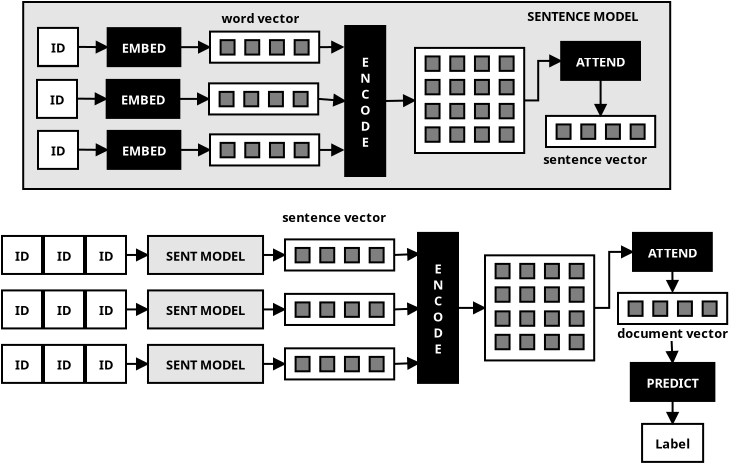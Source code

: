 <?xml version="1.0" encoding="UTF-8"?>
<dia:diagram xmlns:dia="http://www.lysator.liu.se/~alla/dia/">
  <dia:layer name="Background" visible="true" active="true">
    <dia:object type="Standard - Box" version="0" id="O0">
      <dia:attribute name="obj_pos">
        <dia:point val="4,1.7"/>
      </dia:attribute>
      <dia:attribute name="obj_bb">
        <dia:rectangle val="3.95,1.65;36.4,11.1"/>
      </dia:attribute>
      <dia:attribute name="elem_corner">
        <dia:point val="4,1.7"/>
      </dia:attribute>
      <dia:attribute name="elem_width">
        <dia:real val="32.35"/>
      </dia:attribute>
      <dia:attribute name="elem_height">
        <dia:real val="9.35"/>
      </dia:attribute>
      <dia:attribute name="border_width">
        <dia:real val="0.1"/>
      </dia:attribute>
      <dia:attribute name="inner_color">
        <dia:color val="#e5e5e5"/>
      </dia:attribute>
      <dia:attribute name="show_background">
        <dia:boolean val="true"/>
      </dia:attribute>
    </dia:object>
    <dia:group>
      <dia:object type="Flowchart - Box" version="0" id="O1">
        <dia:attribute name="obj_pos">
          <dia:point val="8.224,3.007"/>
        </dia:attribute>
        <dia:attribute name="obj_bb">
          <dia:rectangle val="8.174,2.958;11.906,4.957"/>
        </dia:attribute>
        <dia:attribute name="elem_corner">
          <dia:point val="8.224,3.007"/>
        </dia:attribute>
        <dia:attribute name="elem_width">
          <dia:real val="3.633"/>
        </dia:attribute>
        <dia:attribute name="elem_height">
          <dia:real val="1.9"/>
        </dia:attribute>
        <dia:attribute name="border_width">
          <dia:real val="0.1"/>
        </dia:attribute>
        <dia:attribute name="inner_color">
          <dia:color val="#000000"/>
        </dia:attribute>
        <dia:attribute name="show_background">
          <dia:boolean val="true"/>
        </dia:attribute>
        <dia:attribute name="padding">
          <dia:real val="0.5"/>
        </dia:attribute>
        <dia:attribute name="text">
          <dia:composite type="text">
            <dia:attribute name="string">
              <dia:string>#EMBED#</dia:string>
            </dia:attribute>
            <dia:attribute name="font">
              <dia:font family="sans" style="80" name="Helvetica-Bold"/>
            </dia:attribute>
            <dia:attribute name="height">
              <dia:real val="0.8"/>
            </dia:attribute>
            <dia:attribute name="pos">
              <dia:point val="10.04,4.152"/>
            </dia:attribute>
            <dia:attribute name="color">
              <dia:color val="#ffffff"/>
            </dia:attribute>
            <dia:attribute name="alignment">
              <dia:enum val="1"/>
            </dia:attribute>
          </dia:composite>
        </dia:attribute>
      </dia:object>
      <dia:object type="Flowchart - Box" version="0" id="O2">
        <dia:attribute name="obj_pos">
          <dia:point val="4.74,3.007"/>
        </dia:attribute>
        <dia:attribute name="obj_bb">
          <dia:rectangle val="4.69,2.958;6.79,4.957"/>
        </dia:attribute>
        <dia:attribute name="elem_corner">
          <dia:point val="4.74,3.007"/>
        </dia:attribute>
        <dia:attribute name="elem_width">
          <dia:real val="2"/>
        </dia:attribute>
        <dia:attribute name="elem_height">
          <dia:real val="1.9"/>
        </dia:attribute>
        <dia:attribute name="border_width">
          <dia:real val="0.1"/>
        </dia:attribute>
        <dia:attribute name="show_background">
          <dia:boolean val="true"/>
        </dia:attribute>
        <dia:attribute name="padding">
          <dia:real val="0.5"/>
        </dia:attribute>
        <dia:attribute name="text">
          <dia:composite type="text">
            <dia:attribute name="string">
              <dia:string>#ID#</dia:string>
            </dia:attribute>
            <dia:attribute name="font">
              <dia:font family="sans" style="80" name="Helvetica-Bold"/>
            </dia:attribute>
            <dia:attribute name="height">
              <dia:real val="0.8"/>
            </dia:attribute>
            <dia:attribute name="pos">
              <dia:point val="5.74,4.152"/>
            </dia:attribute>
            <dia:attribute name="color">
              <dia:color val="#000000"/>
            </dia:attribute>
            <dia:attribute name="alignment">
              <dia:enum val="1"/>
            </dia:attribute>
          </dia:composite>
        </dia:attribute>
      </dia:object>
      <dia:group>
        <dia:object type="Standard - Box" version="0" id="O3">
          <dia:attribute name="obj_pos">
            <dia:point val="13.34,3.18"/>
          </dia:attribute>
          <dia:attribute name="obj_bb">
            <dia:rectangle val="13.29,3.13;18.85,4.785"/>
          </dia:attribute>
          <dia:attribute name="elem_corner">
            <dia:point val="13.34,3.18"/>
          </dia:attribute>
          <dia:attribute name="elem_width">
            <dia:real val="5.46"/>
          </dia:attribute>
          <dia:attribute name="elem_height">
            <dia:real val="1.555"/>
          </dia:attribute>
          <dia:attribute name="show_background">
            <dia:boolean val="true"/>
          </dia:attribute>
        </dia:object>
        <dia:group>
          <dia:object type="Geometric - Perfect Square" version="1" id="O4">
            <dia:attribute name="obj_pos">
              <dia:point val="13.87,3.607"/>
            </dia:attribute>
            <dia:attribute name="obj_bb">
              <dia:rectangle val="13.82,3.557;14.617,4.378"/>
            </dia:attribute>
            <dia:attribute name="meta">
              <dia:composite type="dict"/>
            </dia:attribute>
            <dia:attribute name="elem_corner">
              <dia:point val="13.87,3.607"/>
            </dia:attribute>
            <dia:attribute name="elem_width">
              <dia:real val="0.698"/>
            </dia:attribute>
            <dia:attribute name="elem_height">
              <dia:real val="0.721"/>
            </dia:attribute>
            <dia:attribute name="line_width">
              <dia:real val="0.1"/>
            </dia:attribute>
            <dia:attribute name="line_colour">
              <dia:color val="#000000"/>
            </dia:attribute>
            <dia:attribute name="fill_colour">
              <dia:color val="#7f7f7f"/>
            </dia:attribute>
            <dia:attribute name="show_background">
              <dia:boolean val="true"/>
            </dia:attribute>
            <dia:attribute name="line_style">
              <dia:enum val="0"/>
              <dia:real val="1"/>
            </dia:attribute>
            <dia:attribute name="flip_horizontal">
              <dia:boolean val="false"/>
            </dia:attribute>
            <dia:attribute name="flip_vertical">
              <dia:boolean val="false"/>
            </dia:attribute>
            <dia:attribute name="subscale">
              <dia:real val="1"/>
            </dia:attribute>
          </dia:object>
          <dia:object type="Geometric - Perfect Square" version="1" id="O5">
            <dia:attribute name="obj_pos">
              <dia:point val="15.104,3.607"/>
            </dia:attribute>
            <dia:attribute name="obj_bb">
              <dia:rectangle val="15.054,3.557;15.852,4.378"/>
            </dia:attribute>
            <dia:attribute name="meta">
              <dia:composite type="dict"/>
            </dia:attribute>
            <dia:attribute name="elem_corner">
              <dia:point val="15.104,3.607"/>
            </dia:attribute>
            <dia:attribute name="elem_width">
              <dia:real val="0.698"/>
            </dia:attribute>
            <dia:attribute name="elem_height">
              <dia:real val="0.721"/>
            </dia:attribute>
            <dia:attribute name="line_width">
              <dia:real val="0.1"/>
            </dia:attribute>
            <dia:attribute name="line_colour">
              <dia:color val="#000000"/>
            </dia:attribute>
            <dia:attribute name="fill_colour">
              <dia:color val="#7f7f7f"/>
            </dia:attribute>
            <dia:attribute name="show_background">
              <dia:boolean val="true"/>
            </dia:attribute>
            <dia:attribute name="line_style">
              <dia:enum val="0"/>
              <dia:real val="1"/>
            </dia:attribute>
            <dia:attribute name="flip_horizontal">
              <dia:boolean val="false"/>
            </dia:attribute>
            <dia:attribute name="flip_vertical">
              <dia:boolean val="false"/>
            </dia:attribute>
            <dia:attribute name="subscale">
              <dia:real val="1"/>
            </dia:attribute>
          </dia:object>
          <dia:object type="Geometric - Perfect Square" version="1" id="O6">
            <dia:attribute name="obj_pos">
              <dia:point val="16.338,3.607"/>
            </dia:attribute>
            <dia:attribute name="obj_bb">
              <dia:rectangle val="16.288,3.557;17.086,4.378"/>
            </dia:attribute>
            <dia:attribute name="meta">
              <dia:composite type="dict"/>
            </dia:attribute>
            <dia:attribute name="elem_corner">
              <dia:point val="16.338,3.607"/>
            </dia:attribute>
            <dia:attribute name="elem_width">
              <dia:real val="0.698"/>
            </dia:attribute>
            <dia:attribute name="elem_height">
              <dia:real val="0.721"/>
            </dia:attribute>
            <dia:attribute name="line_width">
              <dia:real val="0.1"/>
            </dia:attribute>
            <dia:attribute name="line_colour">
              <dia:color val="#000000"/>
            </dia:attribute>
            <dia:attribute name="fill_colour">
              <dia:color val="#7f7f7f"/>
            </dia:attribute>
            <dia:attribute name="show_background">
              <dia:boolean val="true"/>
            </dia:attribute>
            <dia:attribute name="line_style">
              <dia:enum val="0"/>
              <dia:real val="1"/>
            </dia:attribute>
            <dia:attribute name="flip_horizontal">
              <dia:boolean val="false"/>
            </dia:attribute>
            <dia:attribute name="flip_vertical">
              <dia:boolean val="false"/>
            </dia:attribute>
            <dia:attribute name="subscale">
              <dia:real val="1"/>
            </dia:attribute>
          </dia:object>
          <dia:object type="Geometric - Perfect Square" version="1" id="O7">
            <dia:attribute name="obj_pos">
              <dia:point val="17.573,3.607"/>
            </dia:attribute>
            <dia:attribute name="obj_bb">
              <dia:rectangle val="17.523,3.557;18.32,4.378"/>
            </dia:attribute>
            <dia:attribute name="meta">
              <dia:composite type="dict"/>
            </dia:attribute>
            <dia:attribute name="elem_corner">
              <dia:point val="17.573,3.607"/>
            </dia:attribute>
            <dia:attribute name="elem_width">
              <dia:real val="0.698"/>
            </dia:attribute>
            <dia:attribute name="elem_height">
              <dia:real val="0.721"/>
            </dia:attribute>
            <dia:attribute name="line_width">
              <dia:real val="0.1"/>
            </dia:attribute>
            <dia:attribute name="line_colour">
              <dia:color val="#000000"/>
            </dia:attribute>
            <dia:attribute name="fill_colour">
              <dia:color val="#7f7f7f"/>
            </dia:attribute>
            <dia:attribute name="show_background">
              <dia:boolean val="true"/>
            </dia:attribute>
            <dia:attribute name="line_style">
              <dia:enum val="0"/>
              <dia:real val="1"/>
            </dia:attribute>
            <dia:attribute name="flip_horizontal">
              <dia:boolean val="false"/>
            </dia:attribute>
            <dia:attribute name="flip_vertical">
              <dia:boolean val="false"/>
            </dia:attribute>
            <dia:attribute name="subscale">
              <dia:real val="1"/>
            </dia:attribute>
          </dia:object>
        </dia:group>
      </dia:group>
      <dia:object type="Standard - Line" version="0" id="O8">
        <dia:attribute name="obj_pos">
          <dia:point val="6.74,3.945"/>
        </dia:attribute>
        <dia:attribute name="obj_bb">
          <dia:rectangle val="6.69,3.622;8.336,4.284"/>
        </dia:attribute>
        <dia:attribute name="conn_endpoints">
          <dia:point val="6.74,3.945"/>
          <dia:point val="8.224,3.958"/>
        </dia:attribute>
        <dia:attribute name="numcp">
          <dia:int val="1"/>
        </dia:attribute>
        <dia:attribute name="end_arrow">
          <dia:enum val="3"/>
        </dia:attribute>
        <dia:attribute name="end_arrow_length">
          <dia:real val="0.5"/>
        </dia:attribute>
        <dia:attribute name="end_arrow_width">
          <dia:real val="0.5"/>
        </dia:attribute>
        <dia:connections>
          <dia:connection handle="1" to="O1" connection="7"/>
        </dia:connections>
      </dia:object>
      <dia:object type="Standard - Line" version="0" id="O9">
        <dia:attribute name="obj_pos">
          <dia:point val="11.856,3.958"/>
        </dia:attribute>
        <dia:attribute name="obj_bb">
          <dia:rectangle val="11.806,3.627;13.452,4.288"/>
        </dia:attribute>
        <dia:attribute name="conn_endpoints">
          <dia:point val="11.856,3.958"/>
          <dia:point val="13.34,3.958"/>
        </dia:attribute>
        <dia:attribute name="numcp">
          <dia:int val="1"/>
        </dia:attribute>
        <dia:attribute name="end_arrow">
          <dia:enum val="3"/>
        </dia:attribute>
        <dia:attribute name="end_arrow_length">
          <dia:real val="0.5"/>
        </dia:attribute>
        <dia:attribute name="end_arrow_width">
          <dia:real val="0.5"/>
        </dia:attribute>
        <dia:connections>
          <dia:connection handle="0" to="O1" connection="8"/>
        </dia:connections>
      </dia:object>
    </dia:group>
    <dia:group>
      <dia:object type="Flowchart - Box" version="0" id="O10">
        <dia:attribute name="obj_pos">
          <dia:point val="8.174,5.595"/>
        </dia:attribute>
        <dia:attribute name="obj_bb">
          <dia:rectangle val="8.124,5.545;11.856,7.545"/>
        </dia:attribute>
        <dia:attribute name="elem_corner">
          <dia:point val="8.174,5.595"/>
        </dia:attribute>
        <dia:attribute name="elem_width">
          <dia:real val="3.633"/>
        </dia:attribute>
        <dia:attribute name="elem_height">
          <dia:real val="1.9"/>
        </dia:attribute>
        <dia:attribute name="border_width">
          <dia:real val="0.1"/>
        </dia:attribute>
        <dia:attribute name="inner_color">
          <dia:color val="#000000"/>
        </dia:attribute>
        <dia:attribute name="show_background">
          <dia:boolean val="true"/>
        </dia:attribute>
        <dia:attribute name="padding">
          <dia:real val="0.5"/>
        </dia:attribute>
        <dia:attribute name="text">
          <dia:composite type="text">
            <dia:attribute name="string">
              <dia:string>#EMBED#</dia:string>
            </dia:attribute>
            <dia:attribute name="font">
              <dia:font family="sans" style="80" name="Helvetica-Bold"/>
            </dia:attribute>
            <dia:attribute name="height">
              <dia:real val="0.8"/>
            </dia:attribute>
            <dia:attribute name="pos">
              <dia:point val="9.99,6.74"/>
            </dia:attribute>
            <dia:attribute name="color">
              <dia:color val="#ffffff"/>
            </dia:attribute>
            <dia:attribute name="alignment">
              <dia:enum val="1"/>
            </dia:attribute>
          </dia:composite>
        </dia:attribute>
      </dia:object>
      <dia:object type="Flowchart - Box" version="0" id="O11">
        <dia:attribute name="obj_pos">
          <dia:point val="4.69,5.595"/>
        </dia:attribute>
        <dia:attribute name="obj_bb">
          <dia:rectangle val="4.64,5.545;6.74,7.545"/>
        </dia:attribute>
        <dia:attribute name="elem_corner">
          <dia:point val="4.69,5.595"/>
        </dia:attribute>
        <dia:attribute name="elem_width">
          <dia:real val="2"/>
        </dia:attribute>
        <dia:attribute name="elem_height">
          <dia:real val="1.9"/>
        </dia:attribute>
        <dia:attribute name="border_width">
          <dia:real val="0.1"/>
        </dia:attribute>
        <dia:attribute name="show_background">
          <dia:boolean val="true"/>
        </dia:attribute>
        <dia:attribute name="padding">
          <dia:real val="0.5"/>
        </dia:attribute>
        <dia:attribute name="text">
          <dia:composite type="text">
            <dia:attribute name="string">
              <dia:string>#ID#</dia:string>
            </dia:attribute>
            <dia:attribute name="font">
              <dia:font family="sans" style="80" name="Helvetica-Bold"/>
            </dia:attribute>
            <dia:attribute name="height">
              <dia:real val="0.8"/>
            </dia:attribute>
            <dia:attribute name="pos">
              <dia:point val="5.69,6.74"/>
            </dia:attribute>
            <dia:attribute name="color">
              <dia:color val="#000000"/>
            </dia:attribute>
            <dia:attribute name="alignment">
              <dia:enum val="1"/>
            </dia:attribute>
          </dia:composite>
        </dia:attribute>
      </dia:object>
      <dia:group>
        <dia:object type="Standard - Box" version="0" id="O12">
          <dia:attribute name="obj_pos">
            <dia:point val="13.29,5.768"/>
          </dia:attribute>
          <dia:attribute name="obj_bb">
            <dia:rectangle val="13.24,5.718;18.8,7.372"/>
          </dia:attribute>
          <dia:attribute name="elem_corner">
            <dia:point val="13.29,5.768"/>
          </dia:attribute>
          <dia:attribute name="elem_width">
            <dia:real val="5.46"/>
          </dia:attribute>
          <dia:attribute name="elem_height">
            <dia:real val="1.555"/>
          </dia:attribute>
          <dia:attribute name="show_background">
            <dia:boolean val="true"/>
          </dia:attribute>
        </dia:object>
        <dia:group>
          <dia:object type="Geometric - Perfect Square" version="1" id="O13">
            <dia:attribute name="obj_pos">
              <dia:point val="13.82,6.194"/>
            </dia:attribute>
            <dia:attribute name="obj_bb">
              <dia:rectangle val="13.77,6.144;14.568,6.965"/>
            </dia:attribute>
            <dia:attribute name="meta">
              <dia:composite type="dict"/>
            </dia:attribute>
            <dia:attribute name="elem_corner">
              <dia:point val="13.82,6.194"/>
            </dia:attribute>
            <dia:attribute name="elem_width">
              <dia:real val="0.698"/>
            </dia:attribute>
            <dia:attribute name="elem_height">
              <dia:real val="0.721"/>
            </dia:attribute>
            <dia:attribute name="line_width">
              <dia:real val="0.1"/>
            </dia:attribute>
            <dia:attribute name="line_colour">
              <dia:color val="#000000"/>
            </dia:attribute>
            <dia:attribute name="fill_colour">
              <dia:color val="#7f7f7f"/>
            </dia:attribute>
            <dia:attribute name="show_background">
              <dia:boolean val="true"/>
            </dia:attribute>
            <dia:attribute name="line_style">
              <dia:enum val="0"/>
              <dia:real val="1"/>
            </dia:attribute>
            <dia:attribute name="flip_horizontal">
              <dia:boolean val="false"/>
            </dia:attribute>
            <dia:attribute name="flip_vertical">
              <dia:boolean val="false"/>
            </dia:attribute>
            <dia:attribute name="subscale">
              <dia:real val="1"/>
            </dia:attribute>
          </dia:object>
          <dia:object type="Geometric - Perfect Square" version="1" id="O14">
            <dia:attribute name="obj_pos">
              <dia:point val="15.054,6.194"/>
            </dia:attribute>
            <dia:attribute name="obj_bb">
              <dia:rectangle val="15.004,6.144;15.802,6.965"/>
            </dia:attribute>
            <dia:attribute name="meta">
              <dia:composite type="dict"/>
            </dia:attribute>
            <dia:attribute name="elem_corner">
              <dia:point val="15.054,6.194"/>
            </dia:attribute>
            <dia:attribute name="elem_width">
              <dia:real val="0.698"/>
            </dia:attribute>
            <dia:attribute name="elem_height">
              <dia:real val="0.721"/>
            </dia:attribute>
            <dia:attribute name="line_width">
              <dia:real val="0.1"/>
            </dia:attribute>
            <dia:attribute name="line_colour">
              <dia:color val="#000000"/>
            </dia:attribute>
            <dia:attribute name="fill_colour">
              <dia:color val="#7f7f7f"/>
            </dia:attribute>
            <dia:attribute name="show_background">
              <dia:boolean val="true"/>
            </dia:attribute>
            <dia:attribute name="line_style">
              <dia:enum val="0"/>
              <dia:real val="1"/>
            </dia:attribute>
            <dia:attribute name="flip_horizontal">
              <dia:boolean val="false"/>
            </dia:attribute>
            <dia:attribute name="flip_vertical">
              <dia:boolean val="false"/>
            </dia:attribute>
            <dia:attribute name="subscale">
              <dia:real val="1"/>
            </dia:attribute>
          </dia:object>
          <dia:object type="Geometric - Perfect Square" version="1" id="O15">
            <dia:attribute name="obj_pos">
              <dia:point val="16.288,6.194"/>
            </dia:attribute>
            <dia:attribute name="obj_bb">
              <dia:rectangle val="16.238,6.144;17.036,6.965"/>
            </dia:attribute>
            <dia:attribute name="meta">
              <dia:composite type="dict"/>
            </dia:attribute>
            <dia:attribute name="elem_corner">
              <dia:point val="16.288,6.194"/>
            </dia:attribute>
            <dia:attribute name="elem_width">
              <dia:real val="0.698"/>
            </dia:attribute>
            <dia:attribute name="elem_height">
              <dia:real val="0.721"/>
            </dia:attribute>
            <dia:attribute name="line_width">
              <dia:real val="0.1"/>
            </dia:attribute>
            <dia:attribute name="line_colour">
              <dia:color val="#000000"/>
            </dia:attribute>
            <dia:attribute name="fill_colour">
              <dia:color val="#7f7f7f"/>
            </dia:attribute>
            <dia:attribute name="show_background">
              <dia:boolean val="true"/>
            </dia:attribute>
            <dia:attribute name="line_style">
              <dia:enum val="0"/>
              <dia:real val="1"/>
            </dia:attribute>
            <dia:attribute name="flip_horizontal">
              <dia:boolean val="false"/>
            </dia:attribute>
            <dia:attribute name="flip_vertical">
              <dia:boolean val="false"/>
            </dia:attribute>
            <dia:attribute name="subscale">
              <dia:real val="1"/>
            </dia:attribute>
          </dia:object>
          <dia:object type="Geometric - Perfect Square" version="1" id="O16">
            <dia:attribute name="obj_pos">
              <dia:point val="17.523,6.194"/>
            </dia:attribute>
            <dia:attribute name="obj_bb">
              <dia:rectangle val="17.473,6.144;18.27,6.965"/>
            </dia:attribute>
            <dia:attribute name="meta">
              <dia:composite type="dict"/>
            </dia:attribute>
            <dia:attribute name="elem_corner">
              <dia:point val="17.523,6.194"/>
            </dia:attribute>
            <dia:attribute name="elem_width">
              <dia:real val="0.698"/>
            </dia:attribute>
            <dia:attribute name="elem_height">
              <dia:real val="0.721"/>
            </dia:attribute>
            <dia:attribute name="line_width">
              <dia:real val="0.1"/>
            </dia:attribute>
            <dia:attribute name="line_colour">
              <dia:color val="#000000"/>
            </dia:attribute>
            <dia:attribute name="fill_colour">
              <dia:color val="#7f7f7f"/>
            </dia:attribute>
            <dia:attribute name="show_background">
              <dia:boolean val="true"/>
            </dia:attribute>
            <dia:attribute name="line_style">
              <dia:enum val="0"/>
              <dia:real val="1"/>
            </dia:attribute>
            <dia:attribute name="flip_horizontal">
              <dia:boolean val="false"/>
            </dia:attribute>
            <dia:attribute name="flip_vertical">
              <dia:boolean val="false"/>
            </dia:attribute>
            <dia:attribute name="subscale">
              <dia:real val="1"/>
            </dia:attribute>
          </dia:object>
        </dia:group>
      </dia:group>
      <dia:object type="Standard - Line" version="0" id="O17">
        <dia:attribute name="obj_pos">
          <dia:point val="6.69,6.532"/>
        </dia:attribute>
        <dia:attribute name="obj_bb">
          <dia:rectangle val="6.64,6.209;8.286,6.871"/>
        </dia:attribute>
        <dia:attribute name="conn_endpoints">
          <dia:point val="6.69,6.532"/>
          <dia:point val="8.174,6.545"/>
        </dia:attribute>
        <dia:attribute name="numcp">
          <dia:int val="1"/>
        </dia:attribute>
        <dia:attribute name="end_arrow">
          <dia:enum val="3"/>
        </dia:attribute>
        <dia:attribute name="end_arrow_length">
          <dia:real val="0.5"/>
        </dia:attribute>
        <dia:attribute name="end_arrow_width">
          <dia:real val="0.5"/>
        </dia:attribute>
        <dia:connections>
          <dia:connection handle="1" to="O10" connection="7"/>
        </dia:connections>
      </dia:object>
      <dia:object type="Standard - Line" version="0" id="O18">
        <dia:attribute name="obj_pos">
          <dia:point val="11.806,6.545"/>
        </dia:attribute>
        <dia:attribute name="obj_bb">
          <dia:rectangle val="11.756,6.214;13.402,6.876"/>
        </dia:attribute>
        <dia:attribute name="conn_endpoints">
          <dia:point val="11.806,6.545"/>
          <dia:point val="13.29,6.545"/>
        </dia:attribute>
        <dia:attribute name="numcp">
          <dia:int val="1"/>
        </dia:attribute>
        <dia:attribute name="end_arrow">
          <dia:enum val="3"/>
        </dia:attribute>
        <dia:attribute name="end_arrow_length">
          <dia:real val="0.5"/>
        </dia:attribute>
        <dia:attribute name="end_arrow_width">
          <dia:real val="0.5"/>
        </dia:attribute>
        <dia:connections>
          <dia:connection handle="0" to="O10" connection="8"/>
        </dia:connections>
      </dia:object>
    </dia:group>
    <dia:group>
      <dia:object type="Flowchart - Box" version="0" id="O19">
        <dia:attribute name="obj_pos">
          <dia:point val="8.224,8.145"/>
        </dia:attribute>
        <dia:attribute name="obj_bb">
          <dia:rectangle val="8.174,8.095;11.906,10.095"/>
        </dia:attribute>
        <dia:attribute name="elem_corner">
          <dia:point val="8.224,8.145"/>
        </dia:attribute>
        <dia:attribute name="elem_width">
          <dia:real val="3.633"/>
        </dia:attribute>
        <dia:attribute name="elem_height">
          <dia:real val="1.9"/>
        </dia:attribute>
        <dia:attribute name="border_width">
          <dia:real val="0.1"/>
        </dia:attribute>
        <dia:attribute name="inner_color">
          <dia:color val="#000000"/>
        </dia:attribute>
        <dia:attribute name="show_background">
          <dia:boolean val="true"/>
        </dia:attribute>
        <dia:attribute name="padding">
          <dia:real val="0.5"/>
        </dia:attribute>
        <dia:attribute name="text">
          <dia:composite type="text">
            <dia:attribute name="string">
              <dia:string>#EMBED#</dia:string>
            </dia:attribute>
            <dia:attribute name="font">
              <dia:font family="sans" style="80" name="Helvetica-Bold"/>
            </dia:attribute>
            <dia:attribute name="height">
              <dia:real val="0.8"/>
            </dia:attribute>
            <dia:attribute name="pos">
              <dia:point val="10.04,9.29"/>
            </dia:attribute>
            <dia:attribute name="color">
              <dia:color val="#ffffff"/>
            </dia:attribute>
            <dia:attribute name="alignment">
              <dia:enum val="1"/>
            </dia:attribute>
          </dia:composite>
        </dia:attribute>
      </dia:object>
      <dia:object type="Flowchart - Box" version="0" id="O20">
        <dia:attribute name="obj_pos">
          <dia:point val="4.74,8.145"/>
        </dia:attribute>
        <dia:attribute name="obj_bb">
          <dia:rectangle val="4.69,8.095;6.79,10.095"/>
        </dia:attribute>
        <dia:attribute name="elem_corner">
          <dia:point val="4.74,8.145"/>
        </dia:attribute>
        <dia:attribute name="elem_width">
          <dia:real val="2"/>
        </dia:attribute>
        <dia:attribute name="elem_height">
          <dia:real val="1.9"/>
        </dia:attribute>
        <dia:attribute name="border_width">
          <dia:real val="0.1"/>
        </dia:attribute>
        <dia:attribute name="show_background">
          <dia:boolean val="true"/>
        </dia:attribute>
        <dia:attribute name="padding">
          <dia:real val="0.5"/>
        </dia:attribute>
        <dia:attribute name="text">
          <dia:composite type="text">
            <dia:attribute name="string">
              <dia:string>#ID#</dia:string>
            </dia:attribute>
            <dia:attribute name="font">
              <dia:font family="sans" style="80" name="Helvetica-Bold"/>
            </dia:attribute>
            <dia:attribute name="height">
              <dia:real val="0.8"/>
            </dia:attribute>
            <dia:attribute name="pos">
              <dia:point val="5.74,9.29"/>
            </dia:attribute>
            <dia:attribute name="color">
              <dia:color val="#000000"/>
            </dia:attribute>
            <dia:attribute name="alignment">
              <dia:enum val="1"/>
            </dia:attribute>
          </dia:composite>
        </dia:attribute>
      </dia:object>
      <dia:group>
        <dia:object type="Standard - Box" version="0" id="O21">
          <dia:attribute name="obj_pos">
            <dia:point val="13.34,8.318"/>
          </dia:attribute>
          <dia:attribute name="obj_bb">
            <dia:rectangle val="13.29,8.268;18.85,9.922"/>
          </dia:attribute>
          <dia:attribute name="elem_corner">
            <dia:point val="13.34,8.318"/>
          </dia:attribute>
          <dia:attribute name="elem_width">
            <dia:real val="5.46"/>
          </dia:attribute>
          <dia:attribute name="elem_height">
            <dia:real val="1.555"/>
          </dia:attribute>
          <dia:attribute name="show_background">
            <dia:boolean val="true"/>
          </dia:attribute>
        </dia:object>
        <dia:group>
          <dia:object type="Geometric - Perfect Square" version="1" id="O22">
            <dia:attribute name="obj_pos">
              <dia:point val="13.87,8.744"/>
            </dia:attribute>
            <dia:attribute name="obj_bb">
              <dia:rectangle val="13.82,8.694;14.617,9.515"/>
            </dia:attribute>
            <dia:attribute name="meta">
              <dia:composite type="dict"/>
            </dia:attribute>
            <dia:attribute name="elem_corner">
              <dia:point val="13.87,8.744"/>
            </dia:attribute>
            <dia:attribute name="elem_width">
              <dia:real val="0.698"/>
            </dia:attribute>
            <dia:attribute name="elem_height">
              <dia:real val="0.721"/>
            </dia:attribute>
            <dia:attribute name="line_width">
              <dia:real val="0.1"/>
            </dia:attribute>
            <dia:attribute name="line_colour">
              <dia:color val="#000000"/>
            </dia:attribute>
            <dia:attribute name="fill_colour">
              <dia:color val="#7f7f7f"/>
            </dia:attribute>
            <dia:attribute name="show_background">
              <dia:boolean val="true"/>
            </dia:attribute>
            <dia:attribute name="line_style">
              <dia:enum val="0"/>
              <dia:real val="1"/>
            </dia:attribute>
            <dia:attribute name="flip_horizontal">
              <dia:boolean val="false"/>
            </dia:attribute>
            <dia:attribute name="flip_vertical">
              <dia:boolean val="false"/>
            </dia:attribute>
            <dia:attribute name="subscale">
              <dia:real val="1"/>
            </dia:attribute>
          </dia:object>
          <dia:object type="Geometric - Perfect Square" version="1" id="O23">
            <dia:attribute name="obj_pos">
              <dia:point val="15.104,8.744"/>
            </dia:attribute>
            <dia:attribute name="obj_bb">
              <dia:rectangle val="15.054,8.694;15.852,9.515"/>
            </dia:attribute>
            <dia:attribute name="meta">
              <dia:composite type="dict"/>
            </dia:attribute>
            <dia:attribute name="elem_corner">
              <dia:point val="15.104,8.744"/>
            </dia:attribute>
            <dia:attribute name="elem_width">
              <dia:real val="0.698"/>
            </dia:attribute>
            <dia:attribute name="elem_height">
              <dia:real val="0.721"/>
            </dia:attribute>
            <dia:attribute name="line_width">
              <dia:real val="0.1"/>
            </dia:attribute>
            <dia:attribute name="line_colour">
              <dia:color val="#000000"/>
            </dia:attribute>
            <dia:attribute name="fill_colour">
              <dia:color val="#7f7f7f"/>
            </dia:attribute>
            <dia:attribute name="show_background">
              <dia:boolean val="true"/>
            </dia:attribute>
            <dia:attribute name="line_style">
              <dia:enum val="0"/>
              <dia:real val="1"/>
            </dia:attribute>
            <dia:attribute name="flip_horizontal">
              <dia:boolean val="false"/>
            </dia:attribute>
            <dia:attribute name="flip_vertical">
              <dia:boolean val="false"/>
            </dia:attribute>
            <dia:attribute name="subscale">
              <dia:real val="1"/>
            </dia:attribute>
          </dia:object>
          <dia:object type="Geometric - Perfect Square" version="1" id="O24">
            <dia:attribute name="obj_pos">
              <dia:point val="16.338,8.744"/>
            </dia:attribute>
            <dia:attribute name="obj_bb">
              <dia:rectangle val="16.288,8.694;17.086,9.515"/>
            </dia:attribute>
            <dia:attribute name="meta">
              <dia:composite type="dict"/>
            </dia:attribute>
            <dia:attribute name="elem_corner">
              <dia:point val="16.338,8.744"/>
            </dia:attribute>
            <dia:attribute name="elem_width">
              <dia:real val="0.698"/>
            </dia:attribute>
            <dia:attribute name="elem_height">
              <dia:real val="0.721"/>
            </dia:attribute>
            <dia:attribute name="line_width">
              <dia:real val="0.1"/>
            </dia:attribute>
            <dia:attribute name="line_colour">
              <dia:color val="#000000"/>
            </dia:attribute>
            <dia:attribute name="fill_colour">
              <dia:color val="#7f7f7f"/>
            </dia:attribute>
            <dia:attribute name="show_background">
              <dia:boolean val="true"/>
            </dia:attribute>
            <dia:attribute name="line_style">
              <dia:enum val="0"/>
              <dia:real val="1"/>
            </dia:attribute>
            <dia:attribute name="flip_horizontal">
              <dia:boolean val="false"/>
            </dia:attribute>
            <dia:attribute name="flip_vertical">
              <dia:boolean val="false"/>
            </dia:attribute>
            <dia:attribute name="subscale">
              <dia:real val="1"/>
            </dia:attribute>
          </dia:object>
          <dia:object type="Geometric - Perfect Square" version="1" id="O25">
            <dia:attribute name="obj_pos">
              <dia:point val="17.573,8.744"/>
            </dia:attribute>
            <dia:attribute name="obj_bb">
              <dia:rectangle val="17.523,8.694;18.32,9.515"/>
            </dia:attribute>
            <dia:attribute name="meta">
              <dia:composite type="dict"/>
            </dia:attribute>
            <dia:attribute name="elem_corner">
              <dia:point val="17.573,8.744"/>
            </dia:attribute>
            <dia:attribute name="elem_width">
              <dia:real val="0.698"/>
            </dia:attribute>
            <dia:attribute name="elem_height">
              <dia:real val="0.721"/>
            </dia:attribute>
            <dia:attribute name="line_width">
              <dia:real val="0.1"/>
            </dia:attribute>
            <dia:attribute name="line_colour">
              <dia:color val="#000000"/>
            </dia:attribute>
            <dia:attribute name="fill_colour">
              <dia:color val="#7f7f7f"/>
            </dia:attribute>
            <dia:attribute name="show_background">
              <dia:boolean val="true"/>
            </dia:attribute>
            <dia:attribute name="line_style">
              <dia:enum val="0"/>
              <dia:real val="1"/>
            </dia:attribute>
            <dia:attribute name="flip_horizontal">
              <dia:boolean val="false"/>
            </dia:attribute>
            <dia:attribute name="flip_vertical">
              <dia:boolean val="false"/>
            </dia:attribute>
            <dia:attribute name="subscale">
              <dia:real val="1"/>
            </dia:attribute>
          </dia:object>
        </dia:group>
      </dia:group>
      <dia:object type="Standard - Line" version="0" id="O26">
        <dia:attribute name="obj_pos">
          <dia:point val="6.74,9.082"/>
        </dia:attribute>
        <dia:attribute name="obj_bb">
          <dia:rectangle val="6.69,8.759;8.336,9.421"/>
        </dia:attribute>
        <dia:attribute name="conn_endpoints">
          <dia:point val="6.74,9.082"/>
          <dia:point val="8.224,9.095"/>
        </dia:attribute>
        <dia:attribute name="numcp">
          <dia:int val="1"/>
        </dia:attribute>
        <dia:attribute name="end_arrow">
          <dia:enum val="3"/>
        </dia:attribute>
        <dia:attribute name="end_arrow_length">
          <dia:real val="0.5"/>
        </dia:attribute>
        <dia:attribute name="end_arrow_width">
          <dia:real val="0.5"/>
        </dia:attribute>
        <dia:connections>
          <dia:connection handle="1" to="O19" connection="7"/>
        </dia:connections>
      </dia:object>
      <dia:object type="Standard - Line" version="0" id="O27">
        <dia:attribute name="obj_pos">
          <dia:point val="11.856,9.095"/>
        </dia:attribute>
        <dia:attribute name="obj_bb">
          <dia:rectangle val="11.806,8.764;13.452,9.426"/>
        </dia:attribute>
        <dia:attribute name="conn_endpoints">
          <dia:point val="11.856,9.095"/>
          <dia:point val="13.34,9.095"/>
        </dia:attribute>
        <dia:attribute name="numcp">
          <dia:int val="1"/>
        </dia:attribute>
        <dia:attribute name="end_arrow">
          <dia:enum val="3"/>
        </dia:attribute>
        <dia:attribute name="end_arrow_length">
          <dia:real val="0.5"/>
        </dia:attribute>
        <dia:attribute name="end_arrow_width">
          <dia:real val="0.5"/>
        </dia:attribute>
        <dia:connections>
          <dia:connection handle="0" to="O19" connection="8"/>
        </dia:connections>
      </dia:object>
    </dia:group>
    <dia:object type="Flowchart - Box" version="0" id="O28">
      <dia:attribute name="obj_pos">
        <dia:point val="20.1,2.9"/>
      </dia:attribute>
      <dia:attribute name="obj_bb">
        <dia:rectangle val="20.05,2.85;22.15,10.45"/>
      </dia:attribute>
      <dia:attribute name="elem_corner">
        <dia:point val="20.1,2.9"/>
      </dia:attribute>
      <dia:attribute name="elem_width">
        <dia:real val="2"/>
      </dia:attribute>
      <dia:attribute name="elem_height">
        <dia:real val="7.5"/>
      </dia:attribute>
      <dia:attribute name="border_width">
        <dia:real val="0.1"/>
      </dia:attribute>
      <dia:attribute name="inner_color">
        <dia:color val="#000000"/>
      </dia:attribute>
      <dia:attribute name="show_background">
        <dia:boolean val="true"/>
      </dia:attribute>
      <dia:attribute name="padding">
        <dia:real val="0.5"/>
      </dia:attribute>
      <dia:attribute name="text">
        <dia:composite type="text">
          <dia:attribute name="string">
            <dia:string>#
E
N
C
O
D
E
#</dia:string>
          </dia:attribute>
          <dia:attribute name="font">
            <dia:font family="sans" style="80" name="Helvetica-Bold"/>
          </dia:attribute>
          <dia:attribute name="height">
            <dia:real val="0.8"/>
          </dia:attribute>
          <dia:attribute name="pos">
            <dia:point val="21.1,4.045"/>
          </dia:attribute>
          <dia:attribute name="color">
            <dia:color val="#ffffff"/>
          </dia:attribute>
          <dia:attribute name="alignment">
            <dia:enum val="1"/>
          </dia:attribute>
        </dia:composite>
      </dia:attribute>
    </dia:object>
    <dia:object type="Standard - Line" version="0" id="O29">
      <dia:attribute name="obj_pos">
        <dia:point val="18.75,6.545"/>
      </dia:attribute>
      <dia:attribute name="obj_bb">
        <dia:rectangle val="18.696,6.277;20.212,6.937"/>
      </dia:attribute>
      <dia:attribute name="conn_endpoints">
        <dia:point val="18.75,6.545"/>
        <dia:point val="20.1,6.65"/>
      </dia:attribute>
      <dia:attribute name="numcp">
        <dia:int val="1"/>
      </dia:attribute>
      <dia:attribute name="end_arrow">
        <dia:enum val="3"/>
      </dia:attribute>
      <dia:attribute name="end_arrow_length">
        <dia:real val="0.5"/>
      </dia:attribute>
      <dia:attribute name="end_arrow_width">
        <dia:real val="0.5"/>
      </dia:attribute>
      <dia:connections>
        <dia:connection handle="1" to="O28" connection="7"/>
      </dia:connections>
    </dia:object>
    <dia:object type="Standard - Line" version="0" id="O30">
      <dia:attribute name="obj_pos">
        <dia:point val="22.1,6.65"/>
      </dia:attribute>
      <dia:attribute name="obj_bb">
        <dia:rectangle val="22.049,6.302;23.702,6.963"/>
      </dia:attribute>
      <dia:attribute name="conn_endpoints">
        <dia:point val="22.1,6.65"/>
        <dia:point val="23.59,6.622"/>
      </dia:attribute>
      <dia:attribute name="numcp">
        <dia:int val="1"/>
      </dia:attribute>
      <dia:attribute name="end_arrow">
        <dia:enum val="3"/>
      </dia:attribute>
      <dia:attribute name="end_arrow_length">
        <dia:real val="0.5"/>
      </dia:attribute>
      <dia:attribute name="end_arrow_width">
        <dia:real val="0.5"/>
      </dia:attribute>
      <dia:connections>
        <dia:connection handle="0" to="O28" connection="8"/>
        <dia:connection handle="1" to="O45" connection="3"/>
      </dia:connections>
    </dia:object>
    <dia:object type="Flowchart - Box" version="0" id="O31">
      <dia:attribute name="obj_pos">
        <dia:point val="34.381,19.747"/>
      </dia:attribute>
      <dia:attribute name="obj_bb">
        <dia:rectangle val="34.331,19.698;38.609,21.698"/>
      </dia:attribute>
      <dia:attribute name="elem_corner">
        <dia:point val="34.381,19.747"/>
      </dia:attribute>
      <dia:attribute name="elem_width">
        <dia:real val="4.178"/>
      </dia:attribute>
      <dia:attribute name="elem_height">
        <dia:real val="1.9"/>
      </dia:attribute>
      <dia:attribute name="border_width">
        <dia:real val="0.1"/>
      </dia:attribute>
      <dia:attribute name="inner_color">
        <dia:color val="#000000"/>
      </dia:attribute>
      <dia:attribute name="show_background">
        <dia:boolean val="true"/>
      </dia:attribute>
      <dia:attribute name="padding">
        <dia:real val="0.5"/>
      </dia:attribute>
      <dia:attribute name="text">
        <dia:composite type="text">
          <dia:attribute name="string">
            <dia:string>#PREDICT#</dia:string>
          </dia:attribute>
          <dia:attribute name="font">
            <dia:font family="sans" style="80" name="Helvetica-Bold"/>
          </dia:attribute>
          <dia:attribute name="height">
            <dia:real val="0.8"/>
          </dia:attribute>
          <dia:attribute name="pos">
            <dia:point val="36.47,20.892"/>
          </dia:attribute>
          <dia:attribute name="color">
            <dia:color val="#ffffff"/>
          </dia:attribute>
          <dia:attribute name="alignment">
            <dia:enum val="1"/>
          </dia:attribute>
        </dia:composite>
      </dia:attribute>
    </dia:object>
    <dia:object type="Flowchart - Box" version="0" id="O32">
      <dia:attribute name="obj_pos">
        <dia:point val="34.944,22.795"/>
      </dia:attribute>
      <dia:attribute name="obj_bb">
        <dia:rectangle val="34.894,22.745;38.046,24.745"/>
      </dia:attribute>
      <dia:attribute name="elem_corner">
        <dia:point val="34.944,22.795"/>
      </dia:attribute>
      <dia:attribute name="elem_width">
        <dia:real val="3.053"/>
      </dia:attribute>
      <dia:attribute name="elem_height">
        <dia:real val="1.9"/>
      </dia:attribute>
      <dia:attribute name="border_width">
        <dia:real val="0.1"/>
      </dia:attribute>
      <dia:attribute name="show_background">
        <dia:boolean val="true"/>
      </dia:attribute>
      <dia:attribute name="padding">
        <dia:real val="0.5"/>
      </dia:attribute>
      <dia:attribute name="text">
        <dia:composite type="text">
          <dia:attribute name="string">
            <dia:string>#Label#</dia:string>
          </dia:attribute>
          <dia:attribute name="font">
            <dia:font family="sans" style="80" name="Helvetica-Bold"/>
          </dia:attribute>
          <dia:attribute name="height">
            <dia:real val="0.8"/>
          </dia:attribute>
          <dia:attribute name="pos">
            <dia:point val="36.47,23.94"/>
          </dia:attribute>
          <dia:attribute name="color">
            <dia:color val="#000000"/>
          </dia:attribute>
          <dia:attribute name="alignment">
            <dia:enum val="1"/>
          </dia:attribute>
        </dia:composite>
      </dia:attribute>
    </dia:object>
    <dia:object type="Flowchart - Box" version="0" id="O33">
      <dia:attribute name="obj_pos">
        <dia:point val="4.74,2.995"/>
      </dia:attribute>
      <dia:attribute name="obj_bb">
        <dia:rectangle val="4.69,2.945;6.79,4.945"/>
      </dia:attribute>
      <dia:attribute name="elem_corner">
        <dia:point val="4.74,2.995"/>
      </dia:attribute>
      <dia:attribute name="elem_width">
        <dia:real val="2"/>
      </dia:attribute>
      <dia:attribute name="elem_height">
        <dia:real val="1.9"/>
      </dia:attribute>
      <dia:attribute name="border_width">
        <dia:real val="0.1"/>
      </dia:attribute>
      <dia:attribute name="show_background">
        <dia:boolean val="true"/>
      </dia:attribute>
      <dia:attribute name="padding">
        <dia:real val="0.5"/>
      </dia:attribute>
      <dia:attribute name="text">
        <dia:composite type="text">
          <dia:attribute name="string">
            <dia:string>#ID#</dia:string>
          </dia:attribute>
          <dia:attribute name="font">
            <dia:font family="sans" style="80" name="Helvetica-Bold"/>
          </dia:attribute>
          <dia:attribute name="height">
            <dia:real val="0.8"/>
          </dia:attribute>
          <dia:attribute name="pos">
            <dia:point val="5.74,4.14"/>
          </dia:attribute>
          <dia:attribute name="color">
            <dia:color val="#000000"/>
          </dia:attribute>
          <dia:attribute name="alignment">
            <dia:enum val="1"/>
          </dia:attribute>
        </dia:composite>
      </dia:attribute>
    </dia:object>
    <dia:object type="Standard - Text" version="1" id="O34">
      <dia:attribute name="obj_pos">
        <dia:point val="13.91,2.75"/>
      </dia:attribute>
      <dia:attribute name="obj_bb">
        <dia:rectangle val="13.91,2.155;18.23,2.9"/>
      </dia:attribute>
      <dia:attribute name="text">
        <dia:composite type="text">
          <dia:attribute name="string">
            <dia:string>#word vector#</dia:string>
          </dia:attribute>
          <dia:attribute name="font">
            <dia:font family="sans" style="80" name="Helvetica-Bold"/>
          </dia:attribute>
          <dia:attribute name="height">
            <dia:real val="0.8"/>
          </dia:attribute>
          <dia:attribute name="pos">
            <dia:point val="13.91,2.75"/>
          </dia:attribute>
          <dia:attribute name="color">
            <dia:color val="#000000"/>
          </dia:attribute>
          <dia:attribute name="alignment">
            <dia:enum val="0"/>
          </dia:attribute>
        </dia:composite>
      </dia:attribute>
      <dia:attribute name="valign">
        <dia:enum val="3"/>
      </dia:attribute>
    </dia:object>
    <dia:object type="Standard - Text" version="1" id="O35">
      <dia:attribute name="obj_pos">
        <dia:point val="29.2,2.65"/>
      </dia:attribute>
      <dia:attribute name="obj_bb">
        <dia:rectangle val="29.2,2.055;35.733,2.8"/>
      </dia:attribute>
      <dia:attribute name="text">
        <dia:composite type="text">
          <dia:attribute name="string">
            <dia:string>#SENTENCE MODEL#</dia:string>
          </dia:attribute>
          <dia:attribute name="font">
            <dia:font family="sans" style="80" name="Helvetica-Bold"/>
          </dia:attribute>
          <dia:attribute name="height">
            <dia:real val="0.8"/>
          </dia:attribute>
          <dia:attribute name="pos">
            <dia:point val="29.2,2.65"/>
          </dia:attribute>
          <dia:attribute name="color">
            <dia:color val="#000000"/>
          </dia:attribute>
          <dia:attribute name="alignment">
            <dia:enum val="0"/>
          </dia:attribute>
        </dia:composite>
      </dia:attribute>
      <dia:attribute name="valign">
        <dia:enum val="3"/>
      </dia:attribute>
    </dia:object>
    <dia:object type="Flowchart - Box" version="0" id="O36">
      <dia:attribute name="obj_pos">
        <dia:point val="23.74,13.245"/>
      </dia:attribute>
      <dia:attribute name="obj_bb">
        <dia:rectangle val="23.69,13.195;25.79,20.795"/>
      </dia:attribute>
      <dia:attribute name="elem_corner">
        <dia:point val="23.74,13.245"/>
      </dia:attribute>
      <dia:attribute name="elem_width">
        <dia:real val="2"/>
      </dia:attribute>
      <dia:attribute name="elem_height">
        <dia:real val="7.5"/>
      </dia:attribute>
      <dia:attribute name="border_width">
        <dia:real val="0.1"/>
      </dia:attribute>
      <dia:attribute name="inner_color">
        <dia:color val="#000000"/>
      </dia:attribute>
      <dia:attribute name="show_background">
        <dia:boolean val="true"/>
      </dia:attribute>
      <dia:attribute name="padding">
        <dia:real val="0.5"/>
      </dia:attribute>
      <dia:attribute name="text">
        <dia:composite type="text">
          <dia:attribute name="string">
            <dia:string>#
E
N
C
O
D
E
#</dia:string>
          </dia:attribute>
          <dia:attribute name="font">
            <dia:font family="sans" style="80" name="Helvetica-Bold"/>
          </dia:attribute>
          <dia:attribute name="height">
            <dia:real val="0.8"/>
          </dia:attribute>
          <dia:attribute name="pos">
            <dia:point val="24.74,14.39"/>
          </dia:attribute>
          <dia:attribute name="color">
            <dia:color val="#ffffff"/>
          </dia:attribute>
          <dia:attribute name="alignment">
            <dia:enum val="1"/>
          </dia:attribute>
        </dia:composite>
      </dia:attribute>
    </dia:object>
    <dia:group>
      <dia:object type="Standard - Box" version="0" id="O37">
        <dia:attribute name="obj_pos">
          <dia:point val="33.74,16.245"/>
        </dia:attribute>
        <dia:attribute name="obj_bb">
          <dia:rectangle val="33.69,16.195;39.25,17.85"/>
        </dia:attribute>
        <dia:attribute name="elem_corner">
          <dia:point val="33.74,16.245"/>
        </dia:attribute>
        <dia:attribute name="elem_width">
          <dia:real val="5.46"/>
        </dia:attribute>
        <dia:attribute name="elem_height">
          <dia:real val="1.555"/>
        </dia:attribute>
        <dia:attribute name="show_background">
          <dia:boolean val="true"/>
        </dia:attribute>
      </dia:object>
      <dia:group>
        <dia:object type="Geometric - Perfect Square" version="1" id="O38">
          <dia:attribute name="obj_pos">
            <dia:point val="34.27,16.672"/>
          </dia:attribute>
          <dia:attribute name="obj_bb">
            <dia:rectangle val="34.22,16.622;35.017,17.443"/>
          </dia:attribute>
          <dia:attribute name="meta">
            <dia:composite type="dict"/>
          </dia:attribute>
          <dia:attribute name="elem_corner">
            <dia:point val="34.27,16.672"/>
          </dia:attribute>
          <dia:attribute name="elem_width">
            <dia:real val="0.698"/>
          </dia:attribute>
          <dia:attribute name="elem_height">
            <dia:real val="0.721"/>
          </dia:attribute>
          <dia:attribute name="line_width">
            <dia:real val="0.1"/>
          </dia:attribute>
          <dia:attribute name="line_colour">
            <dia:color val="#000000"/>
          </dia:attribute>
          <dia:attribute name="fill_colour">
            <dia:color val="#7f7f7f"/>
          </dia:attribute>
          <dia:attribute name="show_background">
            <dia:boolean val="true"/>
          </dia:attribute>
          <dia:attribute name="line_style">
            <dia:enum val="0"/>
            <dia:real val="1"/>
          </dia:attribute>
          <dia:attribute name="flip_horizontal">
            <dia:boolean val="false"/>
          </dia:attribute>
          <dia:attribute name="flip_vertical">
            <dia:boolean val="false"/>
          </dia:attribute>
          <dia:attribute name="subscale">
            <dia:real val="1"/>
          </dia:attribute>
        </dia:object>
        <dia:object type="Geometric - Perfect Square" version="1" id="O39">
          <dia:attribute name="obj_pos">
            <dia:point val="35.504,16.672"/>
          </dia:attribute>
          <dia:attribute name="obj_bb">
            <dia:rectangle val="35.454,16.622;36.252,17.443"/>
          </dia:attribute>
          <dia:attribute name="meta">
            <dia:composite type="dict"/>
          </dia:attribute>
          <dia:attribute name="elem_corner">
            <dia:point val="35.504,16.672"/>
          </dia:attribute>
          <dia:attribute name="elem_width">
            <dia:real val="0.698"/>
          </dia:attribute>
          <dia:attribute name="elem_height">
            <dia:real val="0.721"/>
          </dia:attribute>
          <dia:attribute name="line_width">
            <dia:real val="0.1"/>
          </dia:attribute>
          <dia:attribute name="line_colour">
            <dia:color val="#000000"/>
          </dia:attribute>
          <dia:attribute name="fill_colour">
            <dia:color val="#7f7f7f"/>
          </dia:attribute>
          <dia:attribute name="show_background">
            <dia:boolean val="true"/>
          </dia:attribute>
          <dia:attribute name="line_style">
            <dia:enum val="0"/>
            <dia:real val="1"/>
          </dia:attribute>
          <dia:attribute name="flip_horizontal">
            <dia:boolean val="false"/>
          </dia:attribute>
          <dia:attribute name="flip_vertical">
            <dia:boolean val="false"/>
          </dia:attribute>
          <dia:attribute name="subscale">
            <dia:real val="1"/>
          </dia:attribute>
        </dia:object>
        <dia:object type="Geometric - Perfect Square" version="1" id="O40">
          <dia:attribute name="obj_pos">
            <dia:point val="36.738,16.672"/>
          </dia:attribute>
          <dia:attribute name="obj_bb">
            <dia:rectangle val="36.688,16.622;37.486,17.443"/>
          </dia:attribute>
          <dia:attribute name="meta">
            <dia:composite type="dict"/>
          </dia:attribute>
          <dia:attribute name="elem_corner">
            <dia:point val="36.738,16.672"/>
          </dia:attribute>
          <dia:attribute name="elem_width">
            <dia:real val="0.698"/>
          </dia:attribute>
          <dia:attribute name="elem_height">
            <dia:real val="0.721"/>
          </dia:attribute>
          <dia:attribute name="line_width">
            <dia:real val="0.1"/>
          </dia:attribute>
          <dia:attribute name="line_colour">
            <dia:color val="#000000"/>
          </dia:attribute>
          <dia:attribute name="fill_colour">
            <dia:color val="#7f7f7f"/>
          </dia:attribute>
          <dia:attribute name="show_background">
            <dia:boolean val="true"/>
          </dia:attribute>
          <dia:attribute name="line_style">
            <dia:enum val="0"/>
            <dia:real val="1"/>
          </dia:attribute>
          <dia:attribute name="flip_horizontal">
            <dia:boolean val="false"/>
          </dia:attribute>
          <dia:attribute name="flip_vertical">
            <dia:boolean val="false"/>
          </dia:attribute>
          <dia:attribute name="subscale">
            <dia:real val="1"/>
          </dia:attribute>
        </dia:object>
        <dia:object type="Geometric - Perfect Square" version="1" id="O41">
          <dia:attribute name="obj_pos">
            <dia:point val="37.973,16.672"/>
          </dia:attribute>
          <dia:attribute name="obj_bb">
            <dia:rectangle val="37.923,16.622;38.72,17.443"/>
          </dia:attribute>
          <dia:attribute name="meta">
            <dia:composite type="dict"/>
          </dia:attribute>
          <dia:attribute name="elem_corner">
            <dia:point val="37.973,16.672"/>
          </dia:attribute>
          <dia:attribute name="elem_width">
            <dia:real val="0.698"/>
          </dia:attribute>
          <dia:attribute name="elem_height">
            <dia:real val="0.721"/>
          </dia:attribute>
          <dia:attribute name="line_width">
            <dia:real val="0.1"/>
          </dia:attribute>
          <dia:attribute name="line_colour">
            <dia:color val="#000000"/>
          </dia:attribute>
          <dia:attribute name="fill_colour">
            <dia:color val="#7f7f7f"/>
          </dia:attribute>
          <dia:attribute name="show_background">
            <dia:boolean val="true"/>
          </dia:attribute>
          <dia:attribute name="line_style">
            <dia:enum val="0"/>
            <dia:real val="1"/>
          </dia:attribute>
          <dia:attribute name="flip_horizontal">
            <dia:boolean val="false"/>
          </dia:attribute>
          <dia:attribute name="flip_vertical">
            <dia:boolean val="false"/>
          </dia:attribute>
          <dia:attribute name="subscale">
            <dia:real val="1"/>
          </dia:attribute>
        </dia:object>
      </dia:group>
    </dia:group>
    <dia:object type="Standard - Text" version="1" id="O42">
      <dia:attribute name="obj_pos">
        <dia:point val="33.7,18.5"/>
      </dia:attribute>
      <dia:attribute name="obj_bb">
        <dia:rectangle val="33.7,17.905;39.81,18.65"/>
      </dia:attribute>
      <dia:attribute name="text">
        <dia:composite type="text">
          <dia:attribute name="string">
            <dia:string>#document vector#</dia:string>
          </dia:attribute>
          <dia:attribute name="font">
            <dia:font family="sans" style="80" name="Helvetica-Bold"/>
          </dia:attribute>
          <dia:attribute name="height">
            <dia:real val="0.8"/>
          </dia:attribute>
          <dia:attribute name="pos">
            <dia:point val="33.7,18.5"/>
          </dia:attribute>
          <dia:attribute name="color">
            <dia:color val="#000000"/>
          </dia:attribute>
          <dia:attribute name="alignment">
            <dia:enum val="0"/>
          </dia:attribute>
        </dia:composite>
      </dia:attribute>
      <dia:attribute name="valign">
        <dia:enum val="3"/>
      </dia:attribute>
    </dia:object>
    <dia:object type="Standard - Line" version="0" id="O43">
      <dia:attribute name="obj_pos">
        <dia:point val="36.42,18.65"/>
      </dia:attribute>
      <dia:attribute name="obj_bb">
        <dia:rectangle val="36.114,18.598;36.776,19.859"/>
      </dia:attribute>
      <dia:attribute name="conn_endpoints">
        <dia:point val="36.42,18.65"/>
        <dia:point val="36.47,19.747"/>
      </dia:attribute>
      <dia:attribute name="numcp">
        <dia:int val="1"/>
      </dia:attribute>
      <dia:attribute name="end_arrow">
        <dia:enum val="3"/>
      </dia:attribute>
      <dia:attribute name="end_arrow_length">
        <dia:real val="0.5"/>
      </dia:attribute>
      <dia:attribute name="end_arrow_width">
        <dia:real val="0.5"/>
      </dia:attribute>
      <dia:connections>
        <dia:connection handle="1" to="O31" connection="2"/>
      </dia:connections>
    </dia:object>
    <dia:object type="Standard - Line" version="0" id="O44">
      <dia:attribute name="obj_pos">
        <dia:point val="36.47,21.648"/>
      </dia:attribute>
      <dia:attribute name="obj_bb">
        <dia:rectangle val="36.139,21.598;36.801,22.907"/>
      </dia:attribute>
      <dia:attribute name="conn_endpoints">
        <dia:point val="36.47,21.648"/>
        <dia:point val="36.47,22.795"/>
      </dia:attribute>
      <dia:attribute name="numcp">
        <dia:int val="1"/>
      </dia:attribute>
      <dia:attribute name="end_arrow">
        <dia:enum val="3"/>
      </dia:attribute>
      <dia:attribute name="end_arrow_length">
        <dia:real val="0.5"/>
      </dia:attribute>
      <dia:attribute name="end_arrow_width">
        <dia:real val="0.5"/>
      </dia:attribute>
      <dia:connections>
        <dia:connection handle="0" to="O31" connection="13"/>
        <dia:connection handle="1" to="O32" connection="2"/>
      </dia:connections>
    </dia:object>
    <dia:group>
      <dia:object type="Standard - Box" version="0" id="O45">
        <dia:attribute name="obj_pos">
          <dia:point val="23.59,3.995"/>
        </dia:attribute>
        <dia:attribute name="obj_bb">
          <dia:rectangle val="23.54,3.945;29.1,9.3"/>
        </dia:attribute>
        <dia:attribute name="elem_corner">
          <dia:point val="23.59,3.995"/>
        </dia:attribute>
        <dia:attribute name="elem_width">
          <dia:real val="5.46"/>
        </dia:attribute>
        <dia:attribute name="elem_height">
          <dia:real val="5.255"/>
        </dia:attribute>
        <dia:attribute name="show_background">
          <dia:boolean val="true"/>
        </dia:attribute>
      </dia:object>
      <dia:group>
        <dia:object type="Geometric - Perfect Square" version="1" id="O46">
          <dia:attribute name="obj_pos">
            <dia:point val="24.12,4.422"/>
          </dia:attribute>
          <dia:attribute name="obj_bb">
            <dia:rectangle val="24.07,4.372;24.867,5.193"/>
          </dia:attribute>
          <dia:attribute name="meta">
            <dia:composite type="dict"/>
          </dia:attribute>
          <dia:attribute name="elem_corner">
            <dia:point val="24.12,4.422"/>
          </dia:attribute>
          <dia:attribute name="elem_width">
            <dia:real val="0.698"/>
          </dia:attribute>
          <dia:attribute name="elem_height">
            <dia:real val="0.721"/>
          </dia:attribute>
          <dia:attribute name="line_width">
            <dia:real val="0.1"/>
          </dia:attribute>
          <dia:attribute name="line_colour">
            <dia:color val="#000000"/>
          </dia:attribute>
          <dia:attribute name="fill_colour">
            <dia:color val="#7f7f7f"/>
          </dia:attribute>
          <dia:attribute name="show_background">
            <dia:boolean val="true"/>
          </dia:attribute>
          <dia:attribute name="line_style">
            <dia:enum val="0"/>
            <dia:real val="1"/>
          </dia:attribute>
          <dia:attribute name="flip_horizontal">
            <dia:boolean val="false"/>
          </dia:attribute>
          <dia:attribute name="flip_vertical">
            <dia:boolean val="false"/>
          </dia:attribute>
          <dia:attribute name="subscale">
            <dia:real val="1"/>
          </dia:attribute>
        </dia:object>
        <dia:object type="Geometric - Perfect Square" version="1" id="O47">
          <dia:attribute name="obj_pos">
            <dia:point val="25.354,4.422"/>
          </dia:attribute>
          <dia:attribute name="obj_bb">
            <dia:rectangle val="25.304,4.372;26.102,5.193"/>
          </dia:attribute>
          <dia:attribute name="meta">
            <dia:composite type="dict"/>
          </dia:attribute>
          <dia:attribute name="elem_corner">
            <dia:point val="25.354,4.422"/>
          </dia:attribute>
          <dia:attribute name="elem_width">
            <dia:real val="0.698"/>
          </dia:attribute>
          <dia:attribute name="elem_height">
            <dia:real val="0.721"/>
          </dia:attribute>
          <dia:attribute name="line_width">
            <dia:real val="0.1"/>
          </dia:attribute>
          <dia:attribute name="line_colour">
            <dia:color val="#000000"/>
          </dia:attribute>
          <dia:attribute name="fill_colour">
            <dia:color val="#7f7f7f"/>
          </dia:attribute>
          <dia:attribute name="show_background">
            <dia:boolean val="true"/>
          </dia:attribute>
          <dia:attribute name="line_style">
            <dia:enum val="0"/>
            <dia:real val="1"/>
          </dia:attribute>
          <dia:attribute name="flip_horizontal">
            <dia:boolean val="false"/>
          </dia:attribute>
          <dia:attribute name="flip_vertical">
            <dia:boolean val="false"/>
          </dia:attribute>
          <dia:attribute name="subscale">
            <dia:real val="1"/>
          </dia:attribute>
        </dia:object>
        <dia:object type="Geometric - Perfect Square" version="1" id="O48">
          <dia:attribute name="obj_pos">
            <dia:point val="26.588,4.422"/>
          </dia:attribute>
          <dia:attribute name="obj_bb">
            <dia:rectangle val="26.538,4.372;27.336,5.193"/>
          </dia:attribute>
          <dia:attribute name="meta">
            <dia:composite type="dict"/>
          </dia:attribute>
          <dia:attribute name="elem_corner">
            <dia:point val="26.588,4.422"/>
          </dia:attribute>
          <dia:attribute name="elem_width">
            <dia:real val="0.698"/>
          </dia:attribute>
          <dia:attribute name="elem_height">
            <dia:real val="0.721"/>
          </dia:attribute>
          <dia:attribute name="line_width">
            <dia:real val="0.1"/>
          </dia:attribute>
          <dia:attribute name="line_colour">
            <dia:color val="#000000"/>
          </dia:attribute>
          <dia:attribute name="fill_colour">
            <dia:color val="#7f7f7f"/>
          </dia:attribute>
          <dia:attribute name="show_background">
            <dia:boolean val="true"/>
          </dia:attribute>
          <dia:attribute name="line_style">
            <dia:enum val="0"/>
            <dia:real val="1"/>
          </dia:attribute>
          <dia:attribute name="flip_horizontal">
            <dia:boolean val="false"/>
          </dia:attribute>
          <dia:attribute name="flip_vertical">
            <dia:boolean val="false"/>
          </dia:attribute>
          <dia:attribute name="subscale">
            <dia:real val="1"/>
          </dia:attribute>
        </dia:object>
        <dia:object type="Geometric - Perfect Square" version="1" id="O49">
          <dia:attribute name="obj_pos">
            <dia:point val="27.823,4.422"/>
          </dia:attribute>
          <dia:attribute name="obj_bb">
            <dia:rectangle val="27.773,4.372;28.57,5.193"/>
          </dia:attribute>
          <dia:attribute name="meta">
            <dia:composite type="dict"/>
          </dia:attribute>
          <dia:attribute name="elem_corner">
            <dia:point val="27.823,4.422"/>
          </dia:attribute>
          <dia:attribute name="elem_width">
            <dia:real val="0.698"/>
          </dia:attribute>
          <dia:attribute name="elem_height">
            <dia:real val="0.721"/>
          </dia:attribute>
          <dia:attribute name="line_width">
            <dia:real val="0.1"/>
          </dia:attribute>
          <dia:attribute name="line_colour">
            <dia:color val="#000000"/>
          </dia:attribute>
          <dia:attribute name="fill_colour">
            <dia:color val="#7f7f7f"/>
          </dia:attribute>
          <dia:attribute name="show_background">
            <dia:boolean val="true"/>
          </dia:attribute>
          <dia:attribute name="line_style">
            <dia:enum val="0"/>
            <dia:real val="1"/>
          </dia:attribute>
          <dia:attribute name="flip_horizontal">
            <dia:boolean val="false"/>
          </dia:attribute>
          <dia:attribute name="flip_vertical">
            <dia:boolean val="false"/>
          </dia:attribute>
          <dia:attribute name="subscale">
            <dia:real val="1"/>
          </dia:attribute>
        </dia:object>
        <dia:object type="Geometric - Perfect Square" version="1" id="O50">
          <dia:attribute name="obj_pos">
            <dia:point val="24.12,5.595"/>
          </dia:attribute>
          <dia:attribute name="obj_bb">
            <dia:rectangle val="24.07,5.545;24.867,6.366"/>
          </dia:attribute>
          <dia:attribute name="meta">
            <dia:composite type="dict"/>
          </dia:attribute>
          <dia:attribute name="elem_corner">
            <dia:point val="24.12,5.595"/>
          </dia:attribute>
          <dia:attribute name="elem_width">
            <dia:real val="0.698"/>
          </dia:attribute>
          <dia:attribute name="elem_height">
            <dia:real val="0.721"/>
          </dia:attribute>
          <dia:attribute name="line_width">
            <dia:real val="0.1"/>
          </dia:attribute>
          <dia:attribute name="line_colour">
            <dia:color val="#000000"/>
          </dia:attribute>
          <dia:attribute name="fill_colour">
            <dia:color val="#7f7f7f"/>
          </dia:attribute>
          <dia:attribute name="show_background">
            <dia:boolean val="true"/>
          </dia:attribute>
          <dia:attribute name="line_style">
            <dia:enum val="0"/>
            <dia:real val="1"/>
          </dia:attribute>
          <dia:attribute name="flip_horizontal">
            <dia:boolean val="false"/>
          </dia:attribute>
          <dia:attribute name="flip_vertical">
            <dia:boolean val="false"/>
          </dia:attribute>
          <dia:attribute name="subscale">
            <dia:real val="1"/>
          </dia:attribute>
        </dia:object>
        <dia:object type="Geometric - Perfect Square" version="1" id="O51">
          <dia:attribute name="obj_pos">
            <dia:point val="25.354,5.595"/>
          </dia:attribute>
          <dia:attribute name="obj_bb">
            <dia:rectangle val="25.304,5.545;26.102,6.366"/>
          </dia:attribute>
          <dia:attribute name="meta">
            <dia:composite type="dict"/>
          </dia:attribute>
          <dia:attribute name="elem_corner">
            <dia:point val="25.354,5.595"/>
          </dia:attribute>
          <dia:attribute name="elem_width">
            <dia:real val="0.698"/>
          </dia:attribute>
          <dia:attribute name="elem_height">
            <dia:real val="0.721"/>
          </dia:attribute>
          <dia:attribute name="line_width">
            <dia:real val="0.1"/>
          </dia:attribute>
          <dia:attribute name="line_colour">
            <dia:color val="#000000"/>
          </dia:attribute>
          <dia:attribute name="fill_colour">
            <dia:color val="#7f7f7f"/>
          </dia:attribute>
          <dia:attribute name="show_background">
            <dia:boolean val="true"/>
          </dia:attribute>
          <dia:attribute name="line_style">
            <dia:enum val="0"/>
            <dia:real val="1"/>
          </dia:attribute>
          <dia:attribute name="flip_horizontal">
            <dia:boolean val="false"/>
          </dia:attribute>
          <dia:attribute name="flip_vertical">
            <dia:boolean val="false"/>
          </dia:attribute>
          <dia:attribute name="subscale">
            <dia:real val="1"/>
          </dia:attribute>
        </dia:object>
        <dia:object type="Geometric - Perfect Square" version="1" id="O52">
          <dia:attribute name="obj_pos">
            <dia:point val="26.588,5.595"/>
          </dia:attribute>
          <dia:attribute name="obj_bb">
            <dia:rectangle val="26.538,5.545;27.336,6.366"/>
          </dia:attribute>
          <dia:attribute name="meta">
            <dia:composite type="dict"/>
          </dia:attribute>
          <dia:attribute name="elem_corner">
            <dia:point val="26.588,5.595"/>
          </dia:attribute>
          <dia:attribute name="elem_width">
            <dia:real val="0.698"/>
          </dia:attribute>
          <dia:attribute name="elem_height">
            <dia:real val="0.721"/>
          </dia:attribute>
          <dia:attribute name="line_width">
            <dia:real val="0.1"/>
          </dia:attribute>
          <dia:attribute name="line_colour">
            <dia:color val="#000000"/>
          </dia:attribute>
          <dia:attribute name="fill_colour">
            <dia:color val="#7f7f7f"/>
          </dia:attribute>
          <dia:attribute name="show_background">
            <dia:boolean val="true"/>
          </dia:attribute>
          <dia:attribute name="line_style">
            <dia:enum val="0"/>
            <dia:real val="1"/>
          </dia:attribute>
          <dia:attribute name="flip_horizontal">
            <dia:boolean val="false"/>
          </dia:attribute>
          <dia:attribute name="flip_vertical">
            <dia:boolean val="false"/>
          </dia:attribute>
          <dia:attribute name="subscale">
            <dia:real val="1"/>
          </dia:attribute>
        </dia:object>
        <dia:object type="Geometric - Perfect Square" version="1" id="O53">
          <dia:attribute name="obj_pos">
            <dia:point val="27.823,5.595"/>
          </dia:attribute>
          <dia:attribute name="obj_bb">
            <dia:rectangle val="27.773,5.545;28.57,6.366"/>
          </dia:attribute>
          <dia:attribute name="meta">
            <dia:composite type="dict"/>
          </dia:attribute>
          <dia:attribute name="elem_corner">
            <dia:point val="27.823,5.595"/>
          </dia:attribute>
          <dia:attribute name="elem_width">
            <dia:real val="0.698"/>
          </dia:attribute>
          <dia:attribute name="elem_height">
            <dia:real val="0.721"/>
          </dia:attribute>
          <dia:attribute name="line_width">
            <dia:real val="0.1"/>
          </dia:attribute>
          <dia:attribute name="line_colour">
            <dia:color val="#000000"/>
          </dia:attribute>
          <dia:attribute name="fill_colour">
            <dia:color val="#7f7f7f"/>
          </dia:attribute>
          <dia:attribute name="show_background">
            <dia:boolean val="true"/>
          </dia:attribute>
          <dia:attribute name="line_style">
            <dia:enum val="0"/>
            <dia:real val="1"/>
          </dia:attribute>
          <dia:attribute name="flip_horizontal">
            <dia:boolean val="false"/>
          </dia:attribute>
          <dia:attribute name="flip_vertical">
            <dia:boolean val="false"/>
          </dia:attribute>
          <dia:attribute name="subscale">
            <dia:real val="1"/>
          </dia:attribute>
        </dia:object>
        <dia:object type="Geometric - Perfect Square" version="1" id="O54">
          <dia:attribute name="obj_pos">
            <dia:point val="24.12,6.795"/>
          </dia:attribute>
          <dia:attribute name="obj_bb">
            <dia:rectangle val="24.07,6.745;24.867,7.566"/>
          </dia:attribute>
          <dia:attribute name="meta">
            <dia:composite type="dict"/>
          </dia:attribute>
          <dia:attribute name="elem_corner">
            <dia:point val="24.12,6.795"/>
          </dia:attribute>
          <dia:attribute name="elem_width">
            <dia:real val="0.698"/>
          </dia:attribute>
          <dia:attribute name="elem_height">
            <dia:real val="0.721"/>
          </dia:attribute>
          <dia:attribute name="line_width">
            <dia:real val="0.1"/>
          </dia:attribute>
          <dia:attribute name="line_colour">
            <dia:color val="#000000"/>
          </dia:attribute>
          <dia:attribute name="fill_colour">
            <dia:color val="#7f7f7f"/>
          </dia:attribute>
          <dia:attribute name="show_background">
            <dia:boolean val="true"/>
          </dia:attribute>
          <dia:attribute name="line_style">
            <dia:enum val="0"/>
            <dia:real val="1"/>
          </dia:attribute>
          <dia:attribute name="flip_horizontal">
            <dia:boolean val="false"/>
          </dia:attribute>
          <dia:attribute name="flip_vertical">
            <dia:boolean val="false"/>
          </dia:attribute>
          <dia:attribute name="subscale">
            <dia:real val="1"/>
          </dia:attribute>
        </dia:object>
        <dia:object type="Geometric - Perfect Square" version="1" id="O55">
          <dia:attribute name="obj_pos">
            <dia:point val="25.354,6.795"/>
          </dia:attribute>
          <dia:attribute name="obj_bb">
            <dia:rectangle val="25.304,6.745;26.102,7.566"/>
          </dia:attribute>
          <dia:attribute name="meta">
            <dia:composite type="dict"/>
          </dia:attribute>
          <dia:attribute name="elem_corner">
            <dia:point val="25.354,6.795"/>
          </dia:attribute>
          <dia:attribute name="elem_width">
            <dia:real val="0.698"/>
          </dia:attribute>
          <dia:attribute name="elem_height">
            <dia:real val="0.721"/>
          </dia:attribute>
          <dia:attribute name="line_width">
            <dia:real val="0.1"/>
          </dia:attribute>
          <dia:attribute name="line_colour">
            <dia:color val="#000000"/>
          </dia:attribute>
          <dia:attribute name="fill_colour">
            <dia:color val="#7f7f7f"/>
          </dia:attribute>
          <dia:attribute name="show_background">
            <dia:boolean val="true"/>
          </dia:attribute>
          <dia:attribute name="line_style">
            <dia:enum val="0"/>
            <dia:real val="1"/>
          </dia:attribute>
          <dia:attribute name="flip_horizontal">
            <dia:boolean val="false"/>
          </dia:attribute>
          <dia:attribute name="flip_vertical">
            <dia:boolean val="false"/>
          </dia:attribute>
          <dia:attribute name="subscale">
            <dia:real val="1"/>
          </dia:attribute>
        </dia:object>
        <dia:object type="Geometric - Perfect Square" version="1" id="O56">
          <dia:attribute name="obj_pos">
            <dia:point val="26.588,6.795"/>
          </dia:attribute>
          <dia:attribute name="obj_bb">
            <dia:rectangle val="26.538,6.745;27.336,7.566"/>
          </dia:attribute>
          <dia:attribute name="meta">
            <dia:composite type="dict"/>
          </dia:attribute>
          <dia:attribute name="elem_corner">
            <dia:point val="26.588,6.795"/>
          </dia:attribute>
          <dia:attribute name="elem_width">
            <dia:real val="0.698"/>
          </dia:attribute>
          <dia:attribute name="elem_height">
            <dia:real val="0.721"/>
          </dia:attribute>
          <dia:attribute name="line_width">
            <dia:real val="0.1"/>
          </dia:attribute>
          <dia:attribute name="line_colour">
            <dia:color val="#000000"/>
          </dia:attribute>
          <dia:attribute name="fill_colour">
            <dia:color val="#7f7f7f"/>
          </dia:attribute>
          <dia:attribute name="show_background">
            <dia:boolean val="true"/>
          </dia:attribute>
          <dia:attribute name="line_style">
            <dia:enum val="0"/>
            <dia:real val="1"/>
          </dia:attribute>
          <dia:attribute name="flip_horizontal">
            <dia:boolean val="false"/>
          </dia:attribute>
          <dia:attribute name="flip_vertical">
            <dia:boolean val="false"/>
          </dia:attribute>
          <dia:attribute name="subscale">
            <dia:real val="1"/>
          </dia:attribute>
        </dia:object>
        <dia:object type="Geometric - Perfect Square" version="1" id="O57">
          <dia:attribute name="obj_pos">
            <dia:point val="27.823,6.795"/>
          </dia:attribute>
          <dia:attribute name="obj_bb">
            <dia:rectangle val="27.773,6.745;28.57,7.566"/>
          </dia:attribute>
          <dia:attribute name="meta">
            <dia:composite type="dict"/>
          </dia:attribute>
          <dia:attribute name="elem_corner">
            <dia:point val="27.823,6.795"/>
          </dia:attribute>
          <dia:attribute name="elem_width">
            <dia:real val="0.698"/>
          </dia:attribute>
          <dia:attribute name="elem_height">
            <dia:real val="0.721"/>
          </dia:attribute>
          <dia:attribute name="line_width">
            <dia:real val="0.1"/>
          </dia:attribute>
          <dia:attribute name="line_colour">
            <dia:color val="#000000"/>
          </dia:attribute>
          <dia:attribute name="fill_colour">
            <dia:color val="#7f7f7f"/>
          </dia:attribute>
          <dia:attribute name="show_background">
            <dia:boolean val="true"/>
          </dia:attribute>
          <dia:attribute name="line_style">
            <dia:enum val="0"/>
            <dia:real val="1"/>
          </dia:attribute>
          <dia:attribute name="flip_horizontal">
            <dia:boolean val="false"/>
          </dia:attribute>
          <dia:attribute name="flip_vertical">
            <dia:boolean val="false"/>
          </dia:attribute>
          <dia:attribute name="subscale">
            <dia:real val="1"/>
          </dia:attribute>
        </dia:object>
        <dia:object type="Geometric - Perfect Square" version="1" id="O58">
          <dia:attribute name="obj_pos">
            <dia:point val="24.12,7.968"/>
          </dia:attribute>
          <dia:attribute name="obj_bb">
            <dia:rectangle val="24.07,7.918;24.867,8.739"/>
          </dia:attribute>
          <dia:attribute name="meta">
            <dia:composite type="dict"/>
          </dia:attribute>
          <dia:attribute name="elem_corner">
            <dia:point val="24.12,7.968"/>
          </dia:attribute>
          <dia:attribute name="elem_width">
            <dia:real val="0.698"/>
          </dia:attribute>
          <dia:attribute name="elem_height">
            <dia:real val="0.721"/>
          </dia:attribute>
          <dia:attribute name="line_width">
            <dia:real val="0.1"/>
          </dia:attribute>
          <dia:attribute name="line_colour">
            <dia:color val="#000000"/>
          </dia:attribute>
          <dia:attribute name="fill_colour">
            <dia:color val="#7f7f7f"/>
          </dia:attribute>
          <dia:attribute name="show_background">
            <dia:boolean val="true"/>
          </dia:attribute>
          <dia:attribute name="line_style">
            <dia:enum val="0"/>
            <dia:real val="1"/>
          </dia:attribute>
          <dia:attribute name="flip_horizontal">
            <dia:boolean val="false"/>
          </dia:attribute>
          <dia:attribute name="flip_vertical">
            <dia:boolean val="false"/>
          </dia:attribute>
          <dia:attribute name="subscale">
            <dia:real val="1"/>
          </dia:attribute>
        </dia:object>
        <dia:object type="Geometric - Perfect Square" version="1" id="O59">
          <dia:attribute name="obj_pos">
            <dia:point val="25.354,7.968"/>
          </dia:attribute>
          <dia:attribute name="obj_bb">
            <dia:rectangle val="25.304,7.918;26.102,8.739"/>
          </dia:attribute>
          <dia:attribute name="meta">
            <dia:composite type="dict"/>
          </dia:attribute>
          <dia:attribute name="elem_corner">
            <dia:point val="25.354,7.968"/>
          </dia:attribute>
          <dia:attribute name="elem_width">
            <dia:real val="0.698"/>
          </dia:attribute>
          <dia:attribute name="elem_height">
            <dia:real val="0.721"/>
          </dia:attribute>
          <dia:attribute name="line_width">
            <dia:real val="0.1"/>
          </dia:attribute>
          <dia:attribute name="line_colour">
            <dia:color val="#000000"/>
          </dia:attribute>
          <dia:attribute name="fill_colour">
            <dia:color val="#7f7f7f"/>
          </dia:attribute>
          <dia:attribute name="show_background">
            <dia:boolean val="true"/>
          </dia:attribute>
          <dia:attribute name="line_style">
            <dia:enum val="0"/>
            <dia:real val="1"/>
          </dia:attribute>
          <dia:attribute name="flip_horizontal">
            <dia:boolean val="false"/>
          </dia:attribute>
          <dia:attribute name="flip_vertical">
            <dia:boolean val="false"/>
          </dia:attribute>
          <dia:attribute name="subscale">
            <dia:real val="1"/>
          </dia:attribute>
        </dia:object>
        <dia:object type="Geometric - Perfect Square" version="1" id="O60">
          <dia:attribute name="obj_pos">
            <dia:point val="26.588,7.968"/>
          </dia:attribute>
          <dia:attribute name="obj_bb">
            <dia:rectangle val="26.538,7.918;27.336,8.739"/>
          </dia:attribute>
          <dia:attribute name="meta">
            <dia:composite type="dict"/>
          </dia:attribute>
          <dia:attribute name="elem_corner">
            <dia:point val="26.588,7.968"/>
          </dia:attribute>
          <dia:attribute name="elem_width">
            <dia:real val="0.698"/>
          </dia:attribute>
          <dia:attribute name="elem_height">
            <dia:real val="0.721"/>
          </dia:attribute>
          <dia:attribute name="line_width">
            <dia:real val="0.1"/>
          </dia:attribute>
          <dia:attribute name="line_colour">
            <dia:color val="#000000"/>
          </dia:attribute>
          <dia:attribute name="fill_colour">
            <dia:color val="#7f7f7f"/>
          </dia:attribute>
          <dia:attribute name="show_background">
            <dia:boolean val="true"/>
          </dia:attribute>
          <dia:attribute name="line_style">
            <dia:enum val="0"/>
            <dia:real val="1"/>
          </dia:attribute>
          <dia:attribute name="flip_horizontal">
            <dia:boolean val="false"/>
          </dia:attribute>
          <dia:attribute name="flip_vertical">
            <dia:boolean val="false"/>
          </dia:attribute>
          <dia:attribute name="subscale">
            <dia:real val="1"/>
          </dia:attribute>
        </dia:object>
        <dia:object type="Geometric - Perfect Square" version="1" id="O61">
          <dia:attribute name="obj_pos">
            <dia:point val="27.823,7.968"/>
          </dia:attribute>
          <dia:attribute name="obj_bb">
            <dia:rectangle val="27.773,7.918;28.57,8.739"/>
          </dia:attribute>
          <dia:attribute name="meta">
            <dia:composite type="dict"/>
          </dia:attribute>
          <dia:attribute name="elem_corner">
            <dia:point val="27.823,7.968"/>
          </dia:attribute>
          <dia:attribute name="elem_width">
            <dia:real val="0.698"/>
          </dia:attribute>
          <dia:attribute name="elem_height">
            <dia:real val="0.721"/>
          </dia:attribute>
          <dia:attribute name="line_width">
            <dia:real val="0.1"/>
          </dia:attribute>
          <dia:attribute name="line_colour">
            <dia:color val="#000000"/>
          </dia:attribute>
          <dia:attribute name="fill_colour">
            <dia:color val="#7f7f7f"/>
          </dia:attribute>
          <dia:attribute name="show_background">
            <dia:boolean val="true"/>
          </dia:attribute>
          <dia:attribute name="line_style">
            <dia:enum val="0"/>
            <dia:real val="1"/>
          </dia:attribute>
          <dia:attribute name="flip_horizontal">
            <dia:boolean val="false"/>
          </dia:attribute>
          <dia:attribute name="flip_vertical">
            <dia:boolean val="false"/>
          </dia:attribute>
          <dia:attribute name="subscale">
            <dia:real val="1"/>
          </dia:attribute>
        </dia:object>
      </dia:group>
    </dia:group>
    <dia:object type="Standard - Line" version="0" id="O62">
      <dia:attribute name="obj_pos">
        <dia:point val="18.8,3.958"/>
      </dia:attribute>
      <dia:attribute name="obj_bb">
        <dia:rectangle val="18.75,3.623;20.112,4.284"/>
      </dia:attribute>
      <dia:attribute name="conn_endpoints">
        <dia:point val="18.8,3.958"/>
        <dia:point val="20,3.95"/>
      </dia:attribute>
      <dia:attribute name="numcp">
        <dia:int val="1"/>
      </dia:attribute>
      <dia:attribute name="end_arrow">
        <dia:enum val="3"/>
      </dia:attribute>
      <dia:attribute name="end_arrow_length">
        <dia:real val="0.5"/>
      </dia:attribute>
      <dia:attribute name="end_arrow_width">
        <dia:real val="0.5"/>
      </dia:attribute>
      <dia:connections>
        <dia:connection handle="0" to="O3" connection="4"/>
      </dia:connections>
    </dia:object>
    <dia:object type="Standard - Line" version="0" id="O63">
      <dia:attribute name="obj_pos">
        <dia:point val="18.8,9.095"/>
      </dia:attribute>
      <dia:attribute name="obj_bb">
        <dia:rectangle val="18.75,8.767;20.112,9.429"/>
      </dia:attribute>
      <dia:attribute name="conn_endpoints">
        <dia:point val="18.8,9.095"/>
        <dia:point val="20,9.1"/>
      </dia:attribute>
      <dia:attribute name="numcp">
        <dia:int val="1"/>
      </dia:attribute>
      <dia:attribute name="end_arrow">
        <dia:enum val="3"/>
      </dia:attribute>
      <dia:attribute name="end_arrow_length">
        <dia:real val="0.5"/>
      </dia:attribute>
      <dia:attribute name="end_arrow_width">
        <dia:real val="0.5"/>
      </dia:attribute>
      <dia:connections>
        <dia:connection handle="0" to="O21" connection="4"/>
      </dia:connections>
    </dia:object>
    <dia:object type="Flowchart - Box" version="0" id="O64">
      <dia:attribute name="obj_pos">
        <dia:point val="30.9,3.695"/>
      </dia:attribute>
      <dia:attribute name="obj_bb">
        <dia:rectangle val="30.85,3.645;34.89,5.645"/>
      </dia:attribute>
      <dia:attribute name="elem_corner">
        <dia:point val="30.9,3.695"/>
      </dia:attribute>
      <dia:attribute name="elem_width">
        <dia:real val="3.94"/>
      </dia:attribute>
      <dia:attribute name="elem_height">
        <dia:real val="1.9"/>
      </dia:attribute>
      <dia:attribute name="border_width">
        <dia:real val="0.1"/>
      </dia:attribute>
      <dia:attribute name="inner_color">
        <dia:color val="#000000"/>
      </dia:attribute>
      <dia:attribute name="show_background">
        <dia:boolean val="true"/>
      </dia:attribute>
      <dia:attribute name="padding">
        <dia:real val="0.5"/>
      </dia:attribute>
      <dia:attribute name="text">
        <dia:composite type="text">
          <dia:attribute name="string">
            <dia:string>#ATTEND#</dia:string>
          </dia:attribute>
          <dia:attribute name="font">
            <dia:font family="sans" style="80" name="Helvetica-Bold"/>
          </dia:attribute>
          <dia:attribute name="height">
            <dia:real val="0.8"/>
          </dia:attribute>
          <dia:attribute name="pos">
            <dia:point val="32.87,4.84"/>
          </dia:attribute>
          <dia:attribute name="color">
            <dia:color val="#ffffff"/>
          </dia:attribute>
          <dia:attribute name="alignment">
            <dia:enum val="1"/>
          </dia:attribute>
        </dia:composite>
      </dia:attribute>
    </dia:object>
    <dia:group>
      <dia:object type="Standard - Box" version="0" id="O65">
        <dia:attribute name="obj_pos">
          <dia:point val="30.14,7.395"/>
        </dia:attribute>
        <dia:attribute name="obj_bb">
          <dia:rectangle val="30.09,7.345;35.65,9"/>
        </dia:attribute>
        <dia:attribute name="elem_corner">
          <dia:point val="30.14,7.395"/>
        </dia:attribute>
        <dia:attribute name="elem_width">
          <dia:real val="5.46"/>
        </dia:attribute>
        <dia:attribute name="elem_height">
          <dia:real val="1.555"/>
        </dia:attribute>
        <dia:attribute name="show_background">
          <dia:boolean val="true"/>
        </dia:attribute>
      </dia:object>
      <dia:group>
        <dia:object type="Geometric - Perfect Square" version="1" id="O66">
          <dia:attribute name="obj_pos">
            <dia:point val="30.67,7.822"/>
          </dia:attribute>
          <dia:attribute name="obj_bb">
            <dia:rectangle val="30.62,7.772;31.418,8.593"/>
          </dia:attribute>
          <dia:attribute name="meta">
            <dia:composite type="dict"/>
          </dia:attribute>
          <dia:attribute name="elem_corner">
            <dia:point val="30.67,7.822"/>
          </dia:attribute>
          <dia:attribute name="elem_width">
            <dia:real val="0.698"/>
          </dia:attribute>
          <dia:attribute name="elem_height">
            <dia:real val="0.721"/>
          </dia:attribute>
          <dia:attribute name="line_width">
            <dia:real val="0.1"/>
          </dia:attribute>
          <dia:attribute name="line_colour">
            <dia:color val="#000000"/>
          </dia:attribute>
          <dia:attribute name="fill_colour">
            <dia:color val="#7f7f7f"/>
          </dia:attribute>
          <dia:attribute name="show_background">
            <dia:boolean val="true"/>
          </dia:attribute>
          <dia:attribute name="line_style">
            <dia:enum val="0"/>
            <dia:real val="1"/>
          </dia:attribute>
          <dia:attribute name="flip_horizontal">
            <dia:boolean val="false"/>
          </dia:attribute>
          <dia:attribute name="flip_vertical">
            <dia:boolean val="false"/>
          </dia:attribute>
          <dia:attribute name="subscale">
            <dia:real val="1"/>
          </dia:attribute>
        </dia:object>
        <dia:object type="Geometric - Perfect Square" version="1" id="O67">
          <dia:attribute name="obj_pos">
            <dia:point val="31.904,7.822"/>
          </dia:attribute>
          <dia:attribute name="obj_bb">
            <dia:rectangle val="31.854,7.772;32.652,8.593"/>
          </dia:attribute>
          <dia:attribute name="meta">
            <dia:composite type="dict"/>
          </dia:attribute>
          <dia:attribute name="elem_corner">
            <dia:point val="31.904,7.822"/>
          </dia:attribute>
          <dia:attribute name="elem_width">
            <dia:real val="0.698"/>
          </dia:attribute>
          <dia:attribute name="elem_height">
            <dia:real val="0.721"/>
          </dia:attribute>
          <dia:attribute name="line_width">
            <dia:real val="0.1"/>
          </dia:attribute>
          <dia:attribute name="line_colour">
            <dia:color val="#000000"/>
          </dia:attribute>
          <dia:attribute name="fill_colour">
            <dia:color val="#7f7f7f"/>
          </dia:attribute>
          <dia:attribute name="show_background">
            <dia:boolean val="true"/>
          </dia:attribute>
          <dia:attribute name="line_style">
            <dia:enum val="0"/>
            <dia:real val="1"/>
          </dia:attribute>
          <dia:attribute name="flip_horizontal">
            <dia:boolean val="false"/>
          </dia:attribute>
          <dia:attribute name="flip_vertical">
            <dia:boolean val="false"/>
          </dia:attribute>
          <dia:attribute name="subscale">
            <dia:real val="1"/>
          </dia:attribute>
        </dia:object>
        <dia:object type="Geometric - Perfect Square" version="1" id="O68">
          <dia:attribute name="obj_pos">
            <dia:point val="33.138,7.822"/>
          </dia:attribute>
          <dia:attribute name="obj_bb">
            <dia:rectangle val="33.088,7.772;33.886,8.593"/>
          </dia:attribute>
          <dia:attribute name="meta">
            <dia:composite type="dict"/>
          </dia:attribute>
          <dia:attribute name="elem_corner">
            <dia:point val="33.138,7.822"/>
          </dia:attribute>
          <dia:attribute name="elem_width">
            <dia:real val="0.698"/>
          </dia:attribute>
          <dia:attribute name="elem_height">
            <dia:real val="0.721"/>
          </dia:attribute>
          <dia:attribute name="line_width">
            <dia:real val="0.1"/>
          </dia:attribute>
          <dia:attribute name="line_colour">
            <dia:color val="#000000"/>
          </dia:attribute>
          <dia:attribute name="fill_colour">
            <dia:color val="#7f7f7f"/>
          </dia:attribute>
          <dia:attribute name="show_background">
            <dia:boolean val="true"/>
          </dia:attribute>
          <dia:attribute name="line_style">
            <dia:enum val="0"/>
            <dia:real val="1"/>
          </dia:attribute>
          <dia:attribute name="flip_horizontal">
            <dia:boolean val="false"/>
          </dia:attribute>
          <dia:attribute name="flip_vertical">
            <dia:boolean val="false"/>
          </dia:attribute>
          <dia:attribute name="subscale">
            <dia:real val="1"/>
          </dia:attribute>
        </dia:object>
        <dia:object type="Geometric - Perfect Square" version="1" id="O69">
          <dia:attribute name="obj_pos">
            <dia:point val="34.373,7.822"/>
          </dia:attribute>
          <dia:attribute name="obj_bb">
            <dia:rectangle val="34.323,7.772;35.12,8.593"/>
          </dia:attribute>
          <dia:attribute name="meta">
            <dia:composite type="dict"/>
          </dia:attribute>
          <dia:attribute name="elem_corner">
            <dia:point val="34.373,7.822"/>
          </dia:attribute>
          <dia:attribute name="elem_width">
            <dia:real val="0.698"/>
          </dia:attribute>
          <dia:attribute name="elem_height">
            <dia:real val="0.721"/>
          </dia:attribute>
          <dia:attribute name="line_width">
            <dia:real val="0.1"/>
          </dia:attribute>
          <dia:attribute name="line_colour">
            <dia:color val="#000000"/>
          </dia:attribute>
          <dia:attribute name="fill_colour">
            <dia:color val="#7f7f7f"/>
          </dia:attribute>
          <dia:attribute name="show_background">
            <dia:boolean val="true"/>
          </dia:attribute>
          <dia:attribute name="line_style">
            <dia:enum val="0"/>
            <dia:real val="1"/>
          </dia:attribute>
          <dia:attribute name="flip_horizontal">
            <dia:boolean val="false"/>
          </dia:attribute>
          <dia:attribute name="flip_vertical">
            <dia:boolean val="false"/>
          </dia:attribute>
          <dia:attribute name="subscale">
            <dia:real val="1"/>
          </dia:attribute>
        </dia:object>
      </dia:group>
    </dia:group>
    <dia:object type="Standard - ZigZagLine" version="1" id="O70">
      <dia:attribute name="obj_pos">
        <dia:point val="29.05,6.622"/>
      </dia:attribute>
      <dia:attribute name="obj_bb">
        <dia:rectangle val="29,4.314;31.012,6.673"/>
      </dia:attribute>
      <dia:attribute name="orth_points">
        <dia:point val="29.05,6.622"/>
        <dia:point val="29.75,6.622"/>
        <dia:point val="29.75,4.645"/>
        <dia:point val="30.9,4.645"/>
      </dia:attribute>
      <dia:attribute name="orth_orient">
        <dia:enum val="0"/>
        <dia:enum val="1"/>
        <dia:enum val="0"/>
      </dia:attribute>
      <dia:attribute name="autorouting">
        <dia:boolean val="false"/>
      </dia:attribute>
      <dia:attribute name="end_arrow">
        <dia:enum val="3"/>
      </dia:attribute>
      <dia:attribute name="end_arrow_length">
        <dia:real val="0.5"/>
      </dia:attribute>
      <dia:attribute name="end_arrow_width">
        <dia:real val="0.5"/>
      </dia:attribute>
      <dia:connections>
        <dia:connection handle="0" to="O45" connection="4"/>
        <dia:connection handle="1" to="O64" connection="7"/>
      </dia:connections>
    </dia:object>
    <dia:object type="Standard - Line" version="0" id="O71">
      <dia:attribute name="obj_pos">
        <dia:point val="32.87,5.595"/>
      </dia:attribute>
      <dia:attribute name="obj_bb">
        <dia:rectangle val="32.539,5.545;33.201,7.507"/>
      </dia:attribute>
      <dia:attribute name="conn_endpoints">
        <dia:point val="32.87,5.595"/>
        <dia:point val="32.87,7.395"/>
      </dia:attribute>
      <dia:attribute name="numcp">
        <dia:int val="1"/>
      </dia:attribute>
      <dia:attribute name="end_arrow">
        <dia:enum val="3"/>
      </dia:attribute>
      <dia:attribute name="end_arrow_length">
        <dia:real val="0.5"/>
      </dia:attribute>
      <dia:attribute name="end_arrow_width">
        <dia:real val="0.5"/>
      </dia:attribute>
      <dia:connections>
        <dia:connection handle="0" to="O64" connection="13"/>
        <dia:connection handle="1" to="O65" connection="1"/>
      </dia:connections>
    </dia:object>
    <dia:object type="Standard - Text" version="1" id="O72">
      <dia:attribute name="obj_pos">
        <dia:point val="30,9.8"/>
      </dia:attribute>
      <dia:attribute name="obj_bb">
        <dia:rectangle val="30,9.205;35.795,9.95"/>
      </dia:attribute>
      <dia:attribute name="text">
        <dia:composite type="text">
          <dia:attribute name="string">
            <dia:string>#sentence vector#</dia:string>
          </dia:attribute>
          <dia:attribute name="font">
            <dia:font family="sans" style="80" name="Helvetica-Bold"/>
          </dia:attribute>
          <dia:attribute name="height">
            <dia:real val="0.8"/>
          </dia:attribute>
          <dia:attribute name="pos">
            <dia:point val="30,9.8"/>
          </dia:attribute>
          <dia:attribute name="color">
            <dia:color val="#000000"/>
          </dia:attribute>
          <dia:attribute name="alignment">
            <dia:enum val="0"/>
          </dia:attribute>
        </dia:composite>
      </dia:attribute>
      <dia:attribute name="valign">
        <dia:enum val="3"/>
      </dia:attribute>
    </dia:object>
    <dia:group>
      <dia:object type="Standard - Box" version="0" id="O73">
        <dia:attribute name="obj_pos">
          <dia:point val="27.09,14.367"/>
        </dia:attribute>
        <dia:attribute name="obj_bb">
          <dia:rectangle val="27.04,14.318;32.6,19.672"/>
        </dia:attribute>
        <dia:attribute name="elem_corner">
          <dia:point val="27.09,14.367"/>
        </dia:attribute>
        <dia:attribute name="elem_width">
          <dia:real val="5.46"/>
        </dia:attribute>
        <dia:attribute name="elem_height">
          <dia:real val="5.255"/>
        </dia:attribute>
        <dia:attribute name="show_background">
          <dia:boolean val="true"/>
        </dia:attribute>
      </dia:object>
      <dia:group>
        <dia:object type="Geometric - Perfect Square" version="1" id="O74">
          <dia:attribute name="obj_pos">
            <dia:point val="27.62,14.794"/>
          </dia:attribute>
          <dia:attribute name="obj_bb">
            <dia:rectangle val="27.57,14.744;28.367,15.565"/>
          </dia:attribute>
          <dia:attribute name="meta">
            <dia:composite type="dict"/>
          </dia:attribute>
          <dia:attribute name="elem_corner">
            <dia:point val="27.62,14.794"/>
          </dia:attribute>
          <dia:attribute name="elem_width">
            <dia:real val="0.698"/>
          </dia:attribute>
          <dia:attribute name="elem_height">
            <dia:real val="0.721"/>
          </dia:attribute>
          <dia:attribute name="line_width">
            <dia:real val="0.1"/>
          </dia:attribute>
          <dia:attribute name="line_colour">
            <dia:color val="#000000"/>
          </dia:attribute>
          <dia:attribute name="fill_colour">
            <dia:color val="#7f7f7f"/>
          </dia:attribute>
          <dia:attribute name="show_background">
            <dia:boolean val="true"/>
          </dia:attribute>
          <dia:attribute name="line_style">
            <dia:enum val="0"/>
            <dia:real val="1"/>
          </dia:attribute>
          <dia:attribute name="flip_horizontal">
            <dia:boolean val="false"/>
          </dia:attribute>
          <dia:attribute name="flip_vertical">
            <dia:boolean val="false"/>
          </dia:attribute>
          <dia:attribute name="subscale">
            <dia:real val="1"/>
          </dia:attribute>
        </dia:object>
        <dia:object type="Geometric - Perfect Square" version="1" id="O75">
          <dia:attribute name="obj_pos">
            <dia:point val="28.854,14.794"/>
          </dia:attribute>
          <dia:attribute name="obj_bb">
            <dia:rectangle val="28.804,14.744;29.602,15.565"/>
          </dia:attribute>
          <dia:attribute name="meta">
            <dia:composite type="dict"/>
          </dia:attribute>
          <dia:attribute name="elem_corner">
            <dia:point val="28.854,14.794"/>
          </dia:attribute>
          <dia:attribute name="elem_width">
            <dia:real val="0.698"/>
          </dia:attribute>
          <dia:attribute name="elem_height">
            <dia:real val="0.721"/>
          </dia:attribute>
          <dia:attribute name="line_width">
            <dia:real val="0.1"/>
          </dia:attribute>
          <dia:attribute name="line_colour">
            <dia:color val="#000000"/>
          </dia:attribute>
          <dia:attribute name="fill_colour">
            <dia:color val="#7f7f7f"/>
          </dia:attribute>
          <dia:attribute name="show_background">
            <dia:boolean val="true"/>
          </dia:attribute>
          <dia:attribute name="line_style">
            <dia:enum val="0"/>
            <dia:real val="1"/>
          </dia:attribute>
          <dia:attribute name="flip_horizontal">
            <dia:boolean val="false"/>
          </dia:attribute>
          <dia:attribute name="flip_vertical">
            <dia:boolean val="false"/>
          </dia:attribute>
          <dia:attribute name="subscale">
            <dia:real val="1"/>
          </dia:attribute>
        </dia:object>
        <dia:object type="Geometric - Perfect Square" version="1" id="O76">
          <dia:attribute name="obj_pos">
            <dia:point val="30.088,14.794"/>
          </dia:attribute>
          <dia:attribute name="obj_bb">
            <dia:rectangle val="30.038,14.744;30.836,15.565"/>
          </dia:attribute>
          <dia:attribute name="meta">
            <dia:composite type="dict"/>
          </dia:attribute>
          <dia:attribute name="elem_corner">
            <dia:point val="30.088,14.794"/>
          </dia:attribute>
          <dia:attribute name="elem_width">
            <dia:real val="0.698"/>
          </dia:attribute>
          <dia:attribute name="elem_height">
            <dia:real val="0.721"/>
          </dia:attribute>
          <dia:attribute name="line_width">
            <dia:real val="0.1"/>
          </dia:attribute>
          <dia:attribute name="line_colour">
            <dia:color val="#000000"/>
          </dia:attribute>
          <dia:attribute name="fill_colour">
            <dia:color val="#7f7f7f"/>
          </dia:attribute>
          <dia:attribute name="show_background">
            <dia:boolean val="true"/>
          </dia:attribute>
          <dia:attribute name="line_style">
            <dia:enum val="0"/>
            <dia:real val="1"/>
          </dia:attribute>
          <dia:attribute name="flip_horizontal">
            <dia:boolean val="false"/>
          </dia:attribute>
          <dia:attribute name="flip_vertical">
            <dia:boolean val="false"/>
          </dia:attribute>
          <dia:attribute name="subscale">
            <dia:real val="1"/>
          </dia:attribute>
        </dia:object>
        <dia:object type="Geometric - Perfect Square" version="1" id="O77">
          <dia:attribute name="obj_pos">
            <dia:point val="31.323,14.794"/>
          </dia:attribute>
          <dia:attribute name="obj_bb">
            <dia:rectangle val="31.273,14.744;32.07,15.565"/>
          </dia:attribute>
          <dia:attribute name="meta">
            <dia:composite type="dict"/>
          </dia:attribute>
          <dia:attribute name="elem_corner">
            <dia:point val="31.323,14.794"/>
          </dia:attribute>
          <dia:attribute name="elem_width">
            <dia:real val="0.698"/>
          </dia:attribute>
          <dia:attribute name="elem_height">
            <dia:real val="0.721"/>
          </dia:attribute>
          <dia:attribute name="line_width">
            <dia:real val="0.1"/>
          </dia:attribute>
          <dia:attribute name="line_colour">
            <dia:color val="#000000"/>
          </dia:attribute>
          <dia:attribute name="fill_colour">
            <dia:color val="#7f7f7f"/>
          </dia:attribute>
          <dia:attribute name="show_background">
            <dia:boolean val="true"/>
          </dia:attribute>
          <dia:attribute name="line_style">
            <dia:enum val="0"/>
            <dia:real val="1"/>
          </dia:attribute>
          <dia:attribute name="flip_horizontal">
            <dia:boolean val="false"/>
          </dia:attribute>
          <dia:attribute name="flip_vertical">
            <dia:boolean val="false"/>
          </dia:attribute>
          <dia:attribute name="subscale">
            <dia:real val="1"/>
          </dia:attribute>
        </dia:object>
        <dia:object type="Geometric - Perfect Square" version="1" id="O78">
          <dia:attribute name="obj_pos">
            <dia:point val="27.62,15.967"/>
          </dia:attribute>
          <dia:attribute name="obj_bb">
            <dia:rectangle val="27.57,15.918;28.367,16.738"/>
          </dia:attribute>
          <dia:attribute name="meta">
            <dia:composite type="dict"/>
          </dia:attribute>
          <dia:attribute name="elem_corner">
            <dia:point val="27.62,15.967"/>
          </dia:attribute>
          <dia:attribute name="elem_width">
            <dia:real val="0.698"/>
          </dia:attribute>
          <dia:attribute name="elem_height">
            <dia:real val="0.721"/>
          </dia:attribute>
          <dia:attribute name="line_width">
            <dia:real val="0.1"/>
          </dia:attribute>
          <dia:attribute name="line_colour">
            <dia:color val="#000000"/>
          </dia:attribute>
          <dia:attribute name="fill_colour">
            <dia:color val="#7f7f7f"/>
          </dia:attribute>
          <dia:attribute name="show_background">
            <dia:boolean val="true"/>
          </dia:attribute>
          <dia:attribute name="line_style">
            <dia:enum val="0"/>
            <dia:real val="1"/>
          </dia:attribute>
          <dia:attribute name="flip_horizontal">
            <dia:boolean val="false"/>
          </dia:attribute>
          <dia:attribute name="flip_vertical">
            <dia:boolean val="false"/>
          </dia:attribute>
          <dia:attribute name="subscale">
            <dia:real val="1"/>
          </dia:attribute>
        </dia:object>
        <dia:object type="Geometric - Perfect Square" version="1" id="O79">
          <dia:attribute name="obj_pos">
            <dia:point val="28.854,15.967"/>
          </dia:attribute>
          <dia:attribute name="obj_bb">
            <dia:rectangle val="28.804,15.918;29.602,16.738"/>
          </dia:attribute>
          <dia:attribute name="meta">
            <dia:composite type="dict"/>
          </dia:attribute>
          <dia:attribute name="elem_corner">
            <dia:point val="28.854,15.967"/>
          </dia:attribute>
          <dia:attribute name="elem_width">
            <dia:real val="0.698"/>
          </dia:attribute>
          <dia:attribute name="elem_height">
            <dia:real val="0.721"/>
          </dia:attribute>
          <dia:attribute name="line_width">
            <dia:real val="0.1"/>
          </dia:attribute>
          <dia:attribute name="line_colour">
            <dia:color val="#000000"/>
          </dia:attribute>
          <dia:attribute name="fill_colour">
            <dia:color val="#7f7f7f"/>
          </dia:attribute>
          <dia:attribute name="show_background">
            <dia:boolean val="true"/>
          </dia:attribute>
          <dia:attribute name="line_style">
            <dia:enum val="0"/>
            <dia:real val="1"/>
          </dia:attribute>
          <dia:attribute name="flip_horizontal">
            <dia:boolean val="false"/>
          </dia:attribute>
          <dia:attribute name="flip_vertical">
            <dia:boolean val="false"/>
          </dia:attribute>
          <dia:attribute name="subscale">
            <dia:real val="1"/>
          </dia:attribute>
        </dia:object>
        <dia:object type="Geometric - Perfect Square" version="1" id="O80">
          <dia:attribute name="obj_pos">
            <dia:point val="30.088,15.967"/>
          </dia:attribute>
          <dia:attribute name="obj_bb">
            <dia:rectangle val="30.038,15.918;30.836,16.738"/>
          </dia:attribute>
          <dia:attribute name="meta">
            <dia:composite type="dict"/>
          </dia:attribute>
          <dia:attribute name="elem_corner">
            <dia:point val="30.088,15.967"/>
          </dia:attribute>
          <dia:attribute name="elem_width">
            <dia:real val="0.698"/>
          </dia:attribute>
          <dia:attribute name="elem_height">
            <dia:real val="0.721"/>
          </dia:attribute>
          <dia:attribute name="line_width">
            <dia:real val="0.1"/>
          </dia:attribute>
          <dia:attribute name="line_colour">
            <dia:color val="#000000"/>
          </dia:attribute>
          <dia:attribute name="fill_colour">
            <dia:color val="#7f7f7f"/>
          </dia:attribute>
          <dia:attribute name="show_background">
            <dia:boolean val="true"/>
          </dia:attribute>
          <dia:attribute name="line_style">
            <dia:enum val="0"/>
            <dia:real val="1"/>
          </dia:attribute>
          <dia:attribute name="flip_horizontal">
            <dia:boolean val="false"/>
          </dia:attribute>
          <dia:attribute name="flip_vertical">
            <dia:boolean val="false"/>
          </dia:attribute>
          <dia:attribute name="subscale">
            <dia:real val="1"/>
          </dia:attribute>
        </dia:object>
        <dia:object type="Geometric - Perfect Square" version="1" id="O81">
          <dia:attribute name="obj_pos">
            <dia:point val="31.323,15.967"/>
          </dia:attribute>
          <dia:attribute name="obj_bb">
            <dia:rectangle val="31.273,15.918;32.07,16.738"/>
          </dia:attribute>
          <dia:attribute name="meta">
            <dia:composite type="dict"/>
          </dia:attribute>
          <dia:attribute name="elem_corner">
            <dia:point val="31.323,15.967"/>
          </dia:attribute>
          <dia:attribute name="elem_width">
            <dia:real val="0.698"/>
          </dia:attribute>
          <dia:attribute name="elem_height">
            <dia:real val="0.721"/>
          </dia:attribute>
          <dia:attribute name="line_width">
            <dia:real val="0.1"/>
          </dia:attribute>
          <dia:attribute name="line_colour">
            <dia:color val="#000000"/>
          </dia:attribute>
          <dia:attribute name="fill_colour">
            <dia:color val="#7f7f7f"/>
          </dia:attribute>
          <dia:attribute name="show_background">
            <dia:boolean val="true"/>
          </dia:attribute>
          <dia:attribute name="line_style">
            <dia:enum val="0"/>
            <dia:real val="1"/>
          </dia:attribute>
          <dia:attribute name="flip_horizontal">
            <dia:boolean val="false"/>
          </dia:attribute>
          <dia:attribute name="flip_vertical">
            <dia:boolean val="false"/>
          </dia:attribute>
          <dia:attribute name="subscale">
            <dia:real val="1"/>
          </dia:attribute>
        </dia:object>
        <dia:object type="Geometric - Perfect Square" version="1" id="O82">
          <dia:attribute name="obj_pos">
            <dia:point val="27.62,17.168"/>
          </dia:attribute>
          <dia:attribute name="obj_bb">
            <dia:rectangle val="27.57,17.117;28.367,17.938"/>
          </dia:attribute>
          <dia:attribute name="meta">
            <dia:composite type="dict"/>
          </dia:attribute>
          <dia:attribute name="elem_corner">
            <dia:point val="27.62,17.168"/>
          </dia:attribute>
          <dia:attribute name="elem_width">
            <dia:real val="0.698"/>
          </dia:attribute>
          <dia:attribute name="elem_height">
            <dia:real val="0.721"/>
          </dia:attribute>
          <dia:attribute name="line_width">
            <dia:real val="0.1"/>
          </dia:attribute>
          <dia:attribute name="line_colour">
            <dia:color val="#000000"/>
          </dia:attribute>
          <dia:attribute name="fill_colour">
            <dia:color val="#7f7f7f"/>
          </dia:attribute>
          <dia:attribute name="show_background">
            <dia:boolean val="true"/>
          </dia:attribute>
          <dia:attribute name="line_style">
            <dia:enum val="0"/>
            <dia:real val="1"/>
          </dia:attribute>
          <dia:attribute name="flip_horizontal">
            <dia:boolean val="false"/>
          </dia:attribute>
          <dia:attribute name="flip_vertical">
            <dia:boolean val="false"/>
          </dia:attribute>
          <dia:attribute name="subscale">
            <dia:real val="1"/>
          </dia:attribute>
        </dia:object>
        <dia:object type="Geometric - Perfect Square" version="1" id="O83">
          <dia:attribute name="obj_pos">
            <dia:point val="28.854,17.168"/>
          </dia:attribute>
          <dia:attribute name="obj_bb">
            <dia:rectangle val="28.804,17.117;29.602,17.938"/>
          </dia:attribute>
          <dia:attribute name="meta">
            <dia:composite type="dict"/>
          </dia:attribute>
          <dia:attribute name="elem_corner">
            <dia:point val="28.854,17.168"/>
          </dia:attribute>
          <dia:attribute name="elem_width">
            <dia:real val="0.698"/>
          </dia:attribute>
          <dia:attribute name="elem_height">
            <dia:real val="0.721"/>
          </dia:attribute>
          <dia:attribute name="line_width">
            <dia:real val="0.1"/>
          </dia:attribute>
          <dia:attribute name="line_colour">
            <dia:color val="#000000"/>
          </dia:attribute>
          <dia:attribute name="fill_colour">
            <dia:color val="#7f7f7f"/>
          </dia:attribute>
          <dia:attribute name="show_background">
            <dia:boolean val="true"/>
          </dia:attribute>
          <dia:attribute name="line_style">
            <dia:enum val="0"/>
            <dia:real val="1"/>
          </dia:attribute>
          <dia:attribute name="flip_horizontal">
            <dia:boolean val="false"/>
          </dia:attribute>
          <dia:attribute name="flip_vertical">
            <dia:boolean val="false"/>
          </dia:attribute>
          <dia:attribute name="subscale">
            <dia:real val="1"/>
          </dia:attribute>
        </dia:object>
        <dia:object type="Geometric - Perfect Square" version="1" id="O84">
          <dia:attribute name="obj_pos">
            <dia:point val="30.088,17.168"/>
          </dia:attribute>
          <dia:attribute name="obj_bb">
            <dia:rectangle val="30.038,17.117;30.836,17.938"/>
          </dia:attribute>
          <dia:attribute name="meta">
            <dia:composite type="dict"/>
          </dia:attribute>
          <dia:attribute name="elem_corner">
            <dia:point val="30.088,17.168"/>
          </dia:attribute>
          <dia:attribute name="elem_width">
            <dia:real val="0.698"/>
          </dia:attribute>
          <dia:attribute name="elem_height">
            <dia:real val="0.721"/>
          </dia:attribute>
          <dia:attribute name="line_width">
            <dia:real val="0.1"/>
          </dia:attribute>
          <dia:attribute name="line_colour">
            <dia:color val="#000000"/>
          </dia:attribute>
          <dia:attribute name="fill_colour">
            <dia:color val="#7f7f7f"/>
          </dia:attribute>
          <dia:attribute name="show_background">
            <dia:boolean val="true"/>
          </dia:attribute>
          <dia:attribute name="line_style">
            <dia:enum val="0"/>
            <dia:real val="1"/>
          </dia:attribute>
          <dia:attribute name="flip_horizontal">
            <dia:boolean val="false"/>
          </dia:attribute>
          <dia:attribute name="flip_vertical">
            <dia:boolean val="false"/>
          </dia:attribute>
          <dia:attribute name="subscale">
            <dia:real val="1"/>
          </dia:attribute>
        </dia:object>
        <dia:object type="Geometric - Perfect Square" version="1" id="O85">
          <dia:attribute name="obj_pos">
            <dia:point val="31.323,17.168"/>
          </dia:attribute>
          <dia:attribute name="obj_bb">
            <dia:rectangle val="31.273,17.117;32.07,17.938"/>
          </dia:attribute>
          <dia:attribute name="meta">
            <dia:composite type="dict"/>
          </dia:attribute>
          <dia:attribute name="elem_corner">
            <dia:point val="31.323,17.168"/>
          </dia:attribute>
          <dia:attribute name="elem_width">
            <dia:real val="0.698"/>
          </dia:attribute>
          <dia:attribute name="elem_height">
            <dia:real val="0.721"/>
          </dia:attribute>
          <dia:attribute name="line_width">
            <dia:real val="0.1"/>
          </dia:attribute>
          <dia:attribute name="line_colour">
            <dia:color val="#000000"/>
          </dia:attribute>
          <dia:attribute name="fill_colour">
            <dia:color val="#7f7f7f"/>
          </dia:attribute>
          <dia:attribute name="show_background">
            <dia:boolean val="true"/>
          </dia:attribute>
          <dia:attribute name="line_style">
            <dia:enum val="0"/>
            <dia:real val="1"/>
          </dia:attribute>
          <dia:attribute name="flip_horizontal">
            <dia:boolean val="false"/>
          </dia:attribute>
          <dia:attribute name="flip_vertical">
            <dia:boolean val="false"/>
          </dia:attribute>
          <dia:attribute name="subscale">
            <dia:real val="1"/>
          </dia:attribute>
        </dia:object>
        <dia:object type="Geometric - Perfect Square" version="1" id="O86">
          <dia:attribute name="obj_pos">
            <dia:point val="27.62,18.341"/>
          </dia:attribute>
          <dia:attribute name="obj_bb">
            <dia:rectangle val="27.57,18.291;28.367,19.111"/>
          </dia:attribute>
          <dia:attribute name="meta">
            <dia:composite type="dict"/>
          </dia:attribute>
          <dia:attribute name="elem_corner">
            <dia:point val="27.62,18.341"/>
          </dia:attribute>
          <dia:attribute name="elem_width">
            <dia:real val="0.698"/>
          </dia:attribute>
          <dia:attribute name="elem_height">
            <dia:real val="0.721"/>
          </dia:attribute>
          <dia:attribute name="line_width">
            <dia:real val="0.1"/>
          </dia:attribute>
          <dia:attribute name="line_colour">
            <dia:color val="#000000"/>
          </dia:attribute>
          <dia:attribute name="fill_colour">
            <dia:color val="#7f7f7f"/>
          </dia:attribute>
          <dia:attribute name="show_background">
            <dia:boolean val="true"/>
          </dia:attribute>
          <dia:attribute name="line_style">
            <dia:enum val="0"/>
            <dia:real val="1"/>
          </dia:attribute>
          <dia:attribute name="flip_horizontal">
            <dia:boolean val="false"/>
          </dia:attribute>
          <dia:attribute name="flip_vertical">
            <dia:boolean val="false"/>
          </dia:attribute>
          <dia:attribute name="subscale">
            <dia:real val="1"/>
          </dia:attribute>
        </dia:object>
        <dia:object type="Geometric - Perfect Square" version="1" id="O87">
          <dia:attribute name="obj_pos">
            <dia:point val="28.854,18.341"/>
          </dia:attribute>
          <dia:attribute name="obj_bb">
            <dia:rectangle val="28.804,18.291;29.602,19.111"/>
          </dia:attribute>
          <dia:attribute name="meta">
            <dia:composite type="dict"/>
          </dia:attribute>
          <dia:attribute name="elem_corner">
            <dia:point val="28.854,18.341"/>
          </dia:attribute>
          <dia:attribute name="elem_width">
            <dia:real val="0.698"/>
          </dia:attribute>
          <dia:attribute name="elem_height">
            <dia:real val="0.721"/>
          </dia:attribute>
          <dia:attribute name="line_width">
            <dia:real val="0.1"/>
          </dia:attribute>
          <dia:attribute name="line_colour">
            <dia:color val="#000000"/>
          </dia:attribute>
          <dia:attribute name="fill_colour">
            <dia:color val="#7f7f7f"/>
          </dia:attribute>
          <dia:attribute name="show_background">
            <dia:boolean val="true"/>
          </dia:attribute>
          <dia:attribute name="line_style">
            <dia:enum val="0"/>
            <dia:real val="1"/>
          </dia:attribute>
          <dia:attribute name="flip_horizontal">
            <dia:boolean val="false"/>
          </dia:attribute>
          <dia:attribute name="flip_vertical">
            <dia:boolean val="false"/>
          </dia:attribute>
          <dia:attribute name="subscale">
            <dia:real val="1"/>
          </dia:attribute>
        </dia:object>
        <dia:object type="Geometric - Perfect Square" version="1" id="O88">
          <dia:attribute name="obj_pos">
            <dia:point val="30.088,18.341"/>
          </dia:attribute>
          <dia:attribute name="obj_bb">
            <dia:rectangle val="30.038,18.291;30.836,19.111"/>
          </dia:attribute>
          <dia:attribute name="meta">
            <dia:composite type="dict"/>
          </dia:attribute>
          <dia:attribute name="elem_corner">
            <dia:point val="30.088,18.341"/>
          </dia:attribute>
          <dia:attribute name="elem_width">
            <dia:real val="0.698"/>
          </dia:attribute>
          <dia:attribute name="elem_height">
            <dia:real val="0.721"/>
          </dia:attribute>
          <dia:attribute name="line_width">
            <dia:real val="0.1"/>
          </dia:attribute>
          <dia:attribute name="line_colour">
            <dia:color val="#000000"/>
          </dia:attribute>
          <dia:attribute name="fill_colour">
            <dia:color val="#7f7f7f"/>
          </dia:attribute>
          <dia:attribute name="show_background">
            <dia:boolean val="true"/>
          </dia:attribute>
          <dia:attribute name="line_style">
            <dia:enum val="0"/>
            <dia:real val="1"/>
          </dia:attribute>
          <dia:attribute name="flip_horizontal">
            <dia:boolean val="false"/>
          </dia:attribute>
          <dia:attribute name="flip_vertical">
            <dia:boolean val="false"/>
          </dia:attribute>
          <dia:attribute name="subscale">
            <dia:real val="1"/>
          </dia:attribute>
        </dia:object>
        <dia:object type="Geometric - Perfect Square" version="1" id="O89">
          <dia:attribute name="obj_pos">
            <dia:point val="31.323,18.341"/>
          </dia:attribute>
          <dia:attribute name="obj_bb">
            <dia:rectangle val="31.273,18.291;32.07,19.111"/>
          </dia:attribute>
          <dia:attribute name="meta">
            <dia:composite type="dict"/>
          </dia:attribute>
          <dia:attribute name="elem_corner">
            <dia:point val="31.323,18.341"/>
          </dia:attribute>
          <dia:attribute name="elem_width">
            <dia:real val="0.698"/>
          </dia:attribute>
          <dia:attribute name="elem_height">
            <dia:real val="0.721"/>
          </dia:attribute>
          <dia:attribute name="line_width">
            <dia:real val="0.1"/>
          </dia:attribute>
          <dia:attribute name="line_colour">
            <dia:color val="#000000"/>
          </dia:attribute>
          <dia:attribute name="fill_colour">
            <dia:color val="#7f7f7f"/>
          </dia:attribute>
          <dia:attribute name="show_background">
            <dia:boolean val="true"/>
          </dia:attribute>
          <dia:attribute name="line_style">
            <dia:enum val="0"/>
            <dia:real val="1"/>
          </dia:attribute>
          <dia:attribute name="flip_horizontal">
            <dia:boolean val="false"/>
          </dia:attribute>
          <dia:attribute name="flip_vertical">
            <dia:boolean val="false"/>
          </dia:attribute>
          <dia:attribute name="subscale">
            <dia:real val="1"/>
          </dia:attribute>
        </dia:object>
      </dia:group>
    </dia:group>
    <dia:object type="Flowchart - Box" version="0" id="O90">
      <dia:attribute name="obj_pos">
        <dia:point val="34.49,13.245"/>
      </dia:attribute>
      <dia:attribute name="obj_bb">
        <dia:rectangle val="34.44,13.195;38.48,15.195"/>
      </dia:attribute>
      <dia:attribute name="elem_corner">
        <dia:point val="34.49,13.245"/>
      </dia:attribute>
      <dia:attribute name="elem_width">
        <dia:real val="3.94"/>
      </dia:attribute>
      <dia:attribute name="elem_height">
        <dia:real val="1.9"/>
      </dia:attribute>
      <dia:attribute name="border_width">
        <dia:real val="0.1"/>
      </dia:attribute>
      <dia:attribute name="inner_color">
        <dia:color val="#000000"/>
      </dia:attribute>
      <dia:attribute name="show_background">
        <dia:boolean val="true"/>
      </dia:attribute>
      <dia:attribute name="padding">
        <dia:real val="0.5"/>
      </dia:attribute>
      <dia:attribute name="text">
        <dia:composite type="text">
          <dia:attribute name="string">
            <dia:string>#ATTEND#</dia:string>
          </dia:attribute>
          <dia:attribute name="font">
            <dia:font family="sans" style="80" name="Helvetica-Bold"/>
          </dia:attribute>
          <dia:attribute name="height">
            <dia:real val="0.8"/>
          </dia:attribute>
          <dia:attribute name="pos">
            <dia:point val="36.46,14.39"/>
          </dia:attribute>
          <dia:attribute name="color">
            <dia:color val="#ffffff"/>
          </dia:attribute>
          <dia:attribute name="alignment">
            <dia:enum val="1"/>
          </dia:attribute>
        </dia:composite>
      </dia:attribute>
    </dia:object>
    <dia:object type="Standard - Line" version="0" id="O91">
      <dia:attribute name="obj_pos">
        <dia:point val="25.74,16.995"/>
      </dia:attribute>
      <dia:attribute name="obj_bb">
        <dia:rectangle val="25.69,16.664;27.202,17.326"/>
      </dia:attribute>
      <dia:attribute name="conn_endpoints">
        <dia:point val="25.74,16.995"/>
        <dia:point val="27.09,16.995"/>
      </dia:attribute>
      <dia:attribute name="numcp">
        <dia:int val="1"/>
      </dia:attribute>
      <dia:attribute name="end_arrow">
        <dia:enum val="3"/>
      </dia:attribute>
      <dia:attribute name="end_arrow_length">
        <dia:real val="0.5"/>
      </dia:attribute>
      <dia:attribute name="end_arrow_width">
        <dia:real val="0.5"/>
      </dia:attribute>
      <dia:connections>
        <dia:connection handle="0" to="O36" connection="8"/>
        <dia:connection handle="1" to="O73" connection="3"/>
      </dia:connections>
    </dia:object>
    <dia:object type="Standard - ZigZagLine" version="1" id="O92">
      <dia:attribute name="obj_pos">
        <dia:point val="32.55,16.995"/>
      </dia:attribute>
      <dia:attribute name="obj_bb">
        <dia:rectangle val="32.5,13.864;34.602,17.045"/>
      </dia:attribute>
      <dia:attribute name="orth_points">
        <dia:point val="32.55,16.995"/>
        <dia:point val="33.3,16.995"/>
        <dia:point val="33.3,14.195"/>
        <dia:point val="34.49,14.195"/>
      </dia:attribute>
      <dia:attribute name="orth_orient">
        <dia:enum val="0"/>
        <dia:enum val="1"/>
        <dia:enum val="0"/>
      </dia:attribute>
      <dia:attribute name="autorouting">
        <dia:boolean val="false"/>
      </dia:attribute>
      <dia:attribute name="end_arrow">
        <dia:enum val="3"/>
      </dia:attribute>
      <dia:attribute name="end_arrow_length">
        <dia:real val="0.5"/>
      </dia:attribute>
      <dia:attribute name="end_arrow_width">
        <dia:real val="0.5"/>
      </dia:attribute>
      <dia:connections>
        <dia:connection handle="0" to="O73" connection="4"/>
        <dia:connection handle="1" to="O90" connection="7"/>
      </dia:connections>
    </dia:object>
    <dia:object type="Standard - Line" version="0" id="O93">
      <dia:attribute name="obj_pos">
        <dia:point val="36.46,15.145"/>
      </dia:attribute>
      <dia:attribute name="obj_bb">
        <dia:rectangle val="36.132,15.095;36.794,16.307"/>
      </dia:attribute>
      <dia:attribute name="conn_endpoints">
        <dia:point val="36.46,15.145"/>
        <dia:point val="36.466,16.195"/>
      </dia:attribute>
      <dia:attribute name="numcp">
        <dia:int val="1"/>
      </dia:attribute>
      <dia:attribute name="end_arrow">
        <dia:enum val="3"/>
      </dia:attribute>
      <dia:attribute name="end_arrow_length">
        <dia:real val="0.5"/>
      </dia:attribute>
      <dia:attribute name="end_arrow_width">
        <dia:real val="0.5"/>
      </dia:attribute>
      <dia:connections>
        <dia:connection handle="0" to="O90" connection="13"/>
        <dia:connection handle="1" to="O37" connection="8"/>
      </dia:connections>
    </dia:object>
    <dia:group>
      <dia:group>
        <dia:group>
          <dia:object type="Flowchart - Box" version="0" id="O94">
            <dia:attribute name="obj_pos">
              <dia:point val="2.94,13.398"/>
            </dia:attribute>
            <dia:attribute name="obj_bb">
              <dia:rectangle val="2.89,13.348;4.99,15.348"/>
            </dia:attribute>
            <dia:attribute name="elem_corner">
              <dia:point val="2.94,13.398"/>
            </dia:attribute>
            <dia:attribute name="elem_width">
              <dia:real val="2"/>
            </dia:attribute>
            <dia:attribute name="elem_height">
              <dia:real val="1.9"/>
            </dia:attribute>
            <dia:attribute name="border_width">
              <dia:real val="0.1"/>
            </dia:attribute>
            <dia:attribute name="show_background">
              <dia:boolean val="true"/>
            </dia:attribute>
            <dia:attribute name="padding">
              <dia:real val="0.5"/>
            </dia:attribute>
            <dia:attribute name="text">
              <dia:composite type="text">
                <dia:attribute name="string">
                  <dia:string>#ID#</dia:string>
                </dia:attribute>
                <dia:attribute name="font">
                  <dia:font family="sans" style="80" name="Helvetica-Bold"/>
                </dia:attribute>
                <dia:attribute name="height">
                  <dia:real val="0.8"/>
                </dia:attribute>
                <dia:attribute name="pos">
                  <dia:point val="3.94,14.543"/>
                </dia:attribute>
                <dia:attribute name="color">
                  <dia:color val="#000000"/>
                </dia:attribute>
                <dia:attribute name="alignment">
                  <dia:enum val="1"/>
                </dia:attribute>
              </dia:composite>
            </dia:attribute>
          </dia:object>
          <dia:object type="Flowchart - Box" version="0" id="O95">
            <dia:attribute name="obj_pos">
              <dia:point val="5.04,13.398"/>
            </dia:attribute>
            <dia:attribute name="obj_bb">
              <dia:rectangle val="4.99,13.348;7.09,15.348"/>
            </dia:attribute>
            <dia:attribute name="elem_corner">
              <dia:point val="5.04,13.398"/>
            </dia:attribute>
            <dia:attribute name="elem_width">
              <dia:real val="2"/>
            </dia:attribute>
            <dia:attribute name="elem_height">
              <dia:real val="1.9"/>
            </dia:attribute>
            <dia:attribute name="border_width">
              <dia:real val="0.1"/>
            </dia:attribute>
            <dia:attribute name="show_background">
              <dia:boolean val="true"/>
            </dia:attribute>
            <dia:attribute name="padding">
              <dia:real val="0.5"/>
            </dia:attribute>
            <dia:attribute name="text">
              <dia:composite type="text">
                <dia:attribute name="string">
                  <dia:string>#ID#</dia:string>
                </dia:attribute>
                <dia:attribute name="font">
                  <dia:font family="sans" style="80" name="Helvetica-Bold"/>
                </dia:attribute>
                <dia:attribute name="height">
                  <dia:real val="0.8"/>
                </dia:attribute>
                <dia:attribute name="pos">
                  <dia:point val="6.04,14.543"/>
                </dia:attribute>
                <dia:attribute name="color">
                  <dia:color val="#000000"/>
                </dia:attribute>
                <dia:attribute name="alignment">
                  <dia:enum val="1"/>
                </dia:attribute>
              </dia:composite>
            </dia:attribute>
          </dia:object>
          <dia:object type="Flowchart - Box" version="0" id="O96">
            <dia:attribute name="obj_pos">
              <dia:point val="7.14,13.398"/>
            </dia:attribute>
            <dia:attribute name="obj_bb">
              <dia:rectangle val="7.09,13.348;9.19,15.348"/>
            </dia:attribute>
            <dia:attribute name="elem_corner">
              <dia:point val="7.14,13.398"/>
            </dia:attribute>
            <dia:attribute name="elem_width">
              <dia:real val="2"/>
            </dia:attribute>
            <dia:attribute name="elem_height">
              <dia:real val="1.9"/>
            </dia:attribute>
            <dia:attribute name="border_width">
              <dia:real val="0.1"/>
            </dia:attribute>
            <dia:attribute name="show_background">
              <dia:boolean val="true"/>
            </dia:attribute>
            <dia:attribute name="padding">
              <dia:real val="0.5"/>
            </dia:attribute>
            <dia:attribute name="text">
              <dia:composite type="text">
                <dia:attribute name="string">
                  <dia:string>#ID#</dia:string>
                </dia:attribute>
                <dia:attribute name="font">
                  <dia:font family="sans" style="80" name="Helvetica-Bold"/>
                </dia:attribute>
                <dia:attribute name="height">
                  <dia:real val="0.8"/>
                </dia:attribute>
                <dia:attribute name="pos">
                  <dia:point val="8.14,14.543"/>
                </dia:attribute>
                <dia:attribute name="color">
                  <dia:color val="#000000"/>
                </dia:attribute>
                <dia:attribute name="alignment">
                  <dia:enum val="1"/>
                </dia:attribute>
              </dia:composite>
            </dia:attribute>
          </dia:object>
        </dia:group>
        <dia:object type="Flowchart - Box" version="0" id="O97">
          <dia:attribute name="obj_pos">
            <dia:point val="10.239,13.398"/>
          </dia:attribute>
          <dia:attribute name="obj_bb">
            <dia:rectangle val="10.189,13.348;16.041,15.348"/>
          </dia:attribute>
          <dia:attribute name="elem_corner">
            <dia:point val="10.239,13.398"/>
          </dia:attribute>
          <dia:attribute name="elem_width">
            <dia:real val="5.753"/>
          </dia:attribute>
          <dia:attribute name="elem_height">
            <dia:real val="1.9"/>
          </dia:attribute>
          <dia:attribute name="border_width">
            <dia:real val="0.1"/>
          </dia:attribute>
          <dia:attribute name="inner_color">
            <dia:color val="#e5e5e5"/>
          </dia:attribute>
          <dia:attribute name="show_background">
            <dia:boolean val="true"/>
          </dia:attribute>
          <dia:attribute name="padding">
            <dia:real val="0.5"/>
          </dia:attribute>
          <dia:attribute name="text">
            <dia:composite type="text">
              <dia:attribute name="string">
                <dia:string>#SENT MODEL#</dia:string>
              </dia:attribute>
              <dia:attribute name="font">
                <dia:font family="sans" style="80" name="Helvetica-Bold"/>
              </dia:attribute>
              <dia:attribute name="height">
                <dia:real val="0.8"/>
              </dia:attribute>
              <dia:attribute name="pos">
                <dia:point val="13.115,14.543"/>
              </dia:attribute>
              <dia:attribute name="color">
                <dia:color val="#000000"/>
              </dia:attribute>
              <dia:attribute name="alignment">
                <dia:enum val="1"/>
              </dia:attribute>
            </dia:composite>
          </dia:attribute>
        </dia:object>
        <dia:group>
          <dia:object type="Standard - Box" version="0" id="O98">
            <dia:attribute name="obj_pos">
              <dia:point val="17.09,13.57"/>
            </dia:attribute>
            <dia:attribute name="obj_bb">
              <dia:rectangle val="17.04,13.52;22.6,15.175"/>
            </dia:attribute>
            <dia:attribute name="elem_corner">
              <dia:point val="17.09,13.57"/>
            </dia:attribute>
            <dia:attribute name="elem_width">
              <dia:real val="5.46"/>
            </dia:attribute>
            <dia:attribute name="elem_height">
              <dia:real val="1.555"/>
            </dia:attribute>
            <dia:attribute name="show_background">
              <dia:boolean val="true"/>
            </dia:attribute>
          </dia:object>
          <dia:group>
            <dia:object type="Geometric - Perfect Square" version="1" id="O99">
              <dia:attribute name="obj_pos">
                <dia:point val="17.62,13.997"/>
              </dia:attribute>
              <dia:attribute name="obj_bb">
                <dia:rectangle val="17.57,13.947;18.367,14.768"/>
              </dia:attribute>
              <dia:attribute name="meta">
                <dia:composite type="dict"/>
              </dia:attribute>
              <dia:attribute name="elem_corner">
                <dia:point val="17.62,13.997"/>
              </dia:attribute>
              <dia:attribute name="elem_width">
                <dia:real val="0.698"/>
              </dia:attribute>
              <dia:attribute name="elem_height">
                <dia:real val="0.721"/>
              </dia:attribute>
              <dia:attribute name="line_width">
                <dia:real val="0.1"/>
              </dia:attribute>
              <dia:attribute name="line_colour">
                <dia:color val="#000000"/>
              </dia:attribute>
              <dia:attribute name="fill_colour">
                <dia:color val="#7f7f7f"/>
              </dia:attribute>
              <dia:attribute name="show_background">
                <dia:boolean val="true"/>
              </dia:attribute>
              <dia:attribute name="line_style">
                <dia:enum val="0"/>
                <dia:real val="1"/>
              </dia:attribute>
              <dia:attribute name="flip_horizontal">
                <dia:boolean val="false"/>
              </dia:attribute>
              <dia:attribute name="flip_vertical">
                <dia:boolean val="false"/>
              </dia:attribute>
              <dia:attribute name="subscale">
                <dia:real val="1"/>
              </dia:attribute>
            </dia:object>
            <dia:object type="Geometric - Perfect Square" version="1" id="O100">
              <dia:attribute name="obj_pos">
                <dia:point val="18.854,13.997"/>
              </dia:attribute>
              <dia:attribute name="obj_bb">
                <dia:rectangle val="18.804,13.947;19.602,14.768"/>
              </dia:attribute>
              <dia:attribute name="meta">
                <dia:composite type="dict"/>
              </dia:attribute>
              <dia:attribute name="elem_corner">
                <dia:point val="18.854,13.997"/>
              </dia:attribute>
              <dia:attribute name="elem_width">
                <dia:real val="0.698"/>
              </dia:attribute>
              <dia:attribute name="elem_height">
                <dia:real val="0.721"/>
              </dia:attribute>
              <dia:attribute name="line_width">
                <dia:real val="0.1"/>
              </dia:attribute>
              <dia:attribute name="line_colour">
                <dia:color val="#000000"/>
              </dia:attribute>
              <dia:attribute name="fill_colour">
                <dia:color val="#7f7f7f"/>
              </dia:attribute>
              <dia:attribute name="show_background">
                <dia:boolean val="true"/>
              </dia:attribute>
              <dia:attribute name="line_style">
                <dia:enum val="0"/>
                <dia:real val="1"/>
              </dia:attribute>
              <dia:attribute name="flip_horizontal">
                <dia:boolean val="false"/>
              </dia:attribute>
              <dia:attribute name="flip_vertical">
                <dia:boolean val="false"/>
              </dia:attribute>
              <dia:attribute name="subscale">
                <dia:real val="1"/>
              </dia:attribute>
            </dia:object>
            <dia:object type="Geometric - Perfect Square" version="1" id="O101">
              <dia:attribute name="obj_pos">
                <dia:point val="20.088,13.997"/>
              </dia:attribute>
              <dia:attribute name="obj_bb">
                <dia:rectangle val="20.038,13.947;20.836,14.768"/>
              </dia:attribute>
              <dia:attribute name="meta">
                <dia:composite type="dict"/>
              </dia:attribute>
              <dia:attribute name="elem_corner">
                <dia:point val="20.088,13.997"/>
              </dia:attribute>
              <dia:attribute name="elem_width">
                <dia:real val="0.698"/>
              </dia:attribute>
              <dia:attribute name="elem_height">
                <dia:real val="0.721"/>
              </dia:attribute>
              <dia:attribute name="line_width">
                <dia:real val="0.1"/>
              </dia:attribute>
              <dia:attribute name="line_colour">
                <dia:color val="#000000"/>
              </dia:attribute>
              <dia:attribute name="fill_colour">
                <dia:color val="#7f7f7f"/>
              </dia:attribute>
              <dia:attribute name="show_background">
                <dia:boolean val="true"/>
              </dia:attribute>
              <dia:attribute name="line_style">
                <dia:enum val="0"/>
                <dia:real val="1"/>
              </dia:attribute>
              <dia:attribute name="flip_horizontal">
                <dia:boolean val="false"/>
              </dia:attribute>
              <dia:attribute name="flip_vertical">
                <dia:boolean val="false"/>
              </dia:attribute>
              <dia:attribute name="subscale">
                <dia:real val="1"/>
              </dia:attribute>
            </dia:object>
            <dia:object type="Geometric - Perfect Square" version="1" id="O102">
              <dia:attribute name="obj_pos">
                <dia:point val="21.323,13.997"/>
              </dia:attribute>
              <dia:attribute name="obj_bb">
                <dia:rectangle val="21.273,13.947;22.07,14.768"/>
              </dia:attribute>
              <dia:attribute name="meta">
                <dia:composite type="dict"/>
              </dia:attribute>
              <dia:attribute name="elem_corner">
                <dia:point val="21.323,13.997"/>
              </dia:attribute>
              <dia:attribute name="elem_width">
                <dia:real val="0.698"/>
              </dia:attribute>
              <dia:attribute name="elem_height">
                <dia:real val="0.721"/>
              </dia:attribute>
              <dia:attribute name="line_width">
                <dia:real val="0.1"/>
              </dia:attribute>
              <dia:attribute name="line_colour">
                <dia:color val="#000000"/>
              </dia:attribute>
              <dia:attribute name="fill_colour">
                <dia:color val="#7f7f7f"/>
              </dia:attribute>
              <dia:attribute name="show_background">
                <dia:boolean val="true"/>
              </dia:attribute>
              <dia:attribute name="line_style">
                <dia:enum val="0"/>
                <dia:real val="1"/>
              </dia:attribute>
              <dia:attribute name="flip_horizontal">
                <dia:boolean val="false"/>
              </dia:attribute>
              <dia:attribute name="flip_vertical">
                <dia:boolean val="false"/>
              </dia:attribute>
              <dia:attribute name="subscale">
                <dia:real val="1"/>
              </dia:attribute>
            </dia:object>
          </dia:group>
        </dia:group>
        <dia:object type="Standard - Line" version="0" id="O103">
          <dia:attribute name="obj_pos">
            <dia:point val="9.14,14.348"/>
          </dia:attribute>
          <dia:attribute name="obj_bb">
            <dia:rectangle val="9.09,14.017;10.351,14.678"/>
          </dia:attribute>
          <dia:attribute name="conn_endpoints">
            <dia:point val="9.14,14.348"/>
            <dia:point val="10.239,14.348"/>
          </dia:attribute>
          <dia:attribute name="numcp">
            <dia:int val="1"/>
          </dia:attribute>
          <dia:attribute name="end_arrow">
            <dia:enum val="3"/>
          </dia:attribute>
          <dia:attribute name="end_arrow_length">
            <dia:real val="0.5"/>
          </dia:attribute>
          <dia:attribute name="end_arrow_width">
            <dia:real val="0.5"/>
          </dia:attribute>
          <dia:connections>
            <dia:connection handle="1" to="O97" connection="7"/>
          </dia:connections>
        </dia:object>
        <dia:object type="Standard - Line" version="0" id="O104">
          <dia:attribute name="obj_pos">
            <dia:point val="15.991,14.348"/>
          </dia:attribute>
          <dia:attribute name="obj_bb">
            <dia:rectangle val="15.941,14.017;17.202,14.678"/>
          </dia:attribute>
          <dia:attribute name="conn_endpoints">
            <dia:point val="15.991,14.348"/>
            <dia:point val="17.09,14.348"/>
          </dia:attribute>
          <dia:attribute name="numcp">
            <dia:int val="1"/>
          </dia:attribute>
          <dia:attribute name="end_arrow">
            <dia:enum val="3"/>
          </dia:attribute>
          <dia:attribute name="end_arrow_length">
            <dia:real val="0.5"/>
          </dia:attribute>
          <dia:attribute name="end_arrow_width">
            <dia:real val="0.5"/>
          </dia:attribute>
          <dia:connections>
            <dia:connection handle="0" to="O97" connection="8"/>
          </dia:connections>
        </dia:object>
      </dia:group>
      <dia:object type="Standard - Line" version="0" id="O105">
        <dia:attribute name="obj_pos">
          <dia:point val="22.55,14.348"/>
        </dia:attribute>
        <dia:attribute name="obj_bb">
          <dia:rectangle val="22.498,13.99;23.912,14.652"/>
        </dia:attribute>
        <dia:attribute name="conn_endpoints">
          <dia:point val="22.55,14.348"/>
          <dia:point val="23.8,14.3"/>
        </dia:attribute>
        <dia:attribute name="numcp">
          <dia:int val="1"/>
        </dia:attribute>
        <dia:attribute name="end_arrow">
          <dia:enum val="3"/>
        </dia:attribute>
        <dia:attribute name="end_arrow_length">
          <dia:real val="0.5"/>
        </dia:attribute>
        <dia:attribute name="end_arrow_width">
          <dia:real val="0.5"/>
        </dia:attribute>
      </dia:object>
    </dia:group>
    <dia:group>
      <dia:group>
        <dia:group>
          <dia:object type="Flowchart - Box" version="0" id="O106">
            <dia:attribute name="obj_pos">
              <dia:point val="2.94,16.121"/>
            </dia:attribute>
            <dia:attribute name="obj_bb">
              <dia:rectangle val="2.89,16.071;4.99,18.071"/>
            </dia:attribute>
            <dia:attribute name="elem_corner">
              <dia:point val="2.94,16.121"/>
            </dia:attribute>
            <dia:attribute name="elem_width">
              <dia:real val="2"/>
            </dia:attribute>
            <dia:attribute name="elem_height">
              <dia:real val="1.9"/>
            </dia:attribute>
            <dia:attribute name="border_width">
              <dia:real val="0.1"/>
            </dia:attribute>
            <dia:attribute name="show_background">
              <dia:boolean val="true"/>
            </dia:attribute>
            <dia:attribute name="padding">
              <dia:real val="0.5"/>
            </dia:attribute>
            <dia:attribute name="text">
              <dia:composite type="text">
                <dia:attribute name="string">
                  <dia:string>#ID#</dia:string>
                </dia:attribute>
                <dia:attribute name="font">
                  <dia:font family="sans" style="80" name="Helvetica-Bold"/>
                </dia:attribute>
                <dia:attribute name="height">
                  <dia:real val="0.8"/>
                </dia:attribute>
                <dia:attribute name="pos">
                  <dia:point val="3.94,17.266"/>
                </dia:attribute>
                <dia:attribute name="color">
                  <dia:color val="#000000"/>
                </dia:attribute>
                <dia:attribute name="alignment">
                  <dia:enum val="1"/>
                </dia:attribute>
              </dia:composite>
            </dia:attribute>
          </dia:object>
          <dia:object type="Flowchart - Box" version="0" id="O107">
            <dia:attribute name="obj_pos">
              <dia:point val="5.04,16.121"/>
            </dia:attribute>
            <dia:attribute name="obj_bb">
              <dia:rectangle val="4.99,16.071;7.09,18.071"/>
            </dia:attribute>
            <dia:attribute name="elem_corner">
              <dia:point val="5.04,16.121"/>
            </dia:attribute>
            <dia:attribute name="elem_width">
              <dia:real val="2"/>
            </dia:attribute>
            <dia:attribute name="elem_height">
              <dia:real val="1.9"/>
            </dia:attribute>
            <dia:attribute name="border_width">
              <dia:real val="0.1"/>
            </dia:attribute>
            <dia:attribute name="show_background">
              <dia:boolean val="true"/>
            </dia:attribute>
            <dia:attribute name="padding">
              <dia:real val="0.5"/>
            </dia:attribute>
            <dia:attribute name="text">
              <dia:composite type="text">
                <dia:attribute name="string">
                  <dia:string>#ID#</dia:string>
                </dia:attribute>
                <dia:attribute name="font">
                  <dia:font family="sans" style="80" name="Helvetica-Bold"/>
                </dia:attribute>
                <dia:attribute name="height">
                  <dia:real val="0.8"/>
                </dia:attribute>
                <dia:attribute name="pos">
                  <dia:point val="6.04,17.266"/>
                </dia:attribute>
                <dia:attribute name="color">
                  <dia:color val="#000000"/>
                </dia:attribute>
                <dia:attribute name="alignment">
                  <dia:enum val="1"/>
                </dia:attribute>
              </dia:composite>
            </dia:attribute>
          </dia:object>
          <dia:object type="Flowchart - Box" version="0" id="O108">
            <dia:attribute name="obj_pos">
              <dia:point val="7.14,16.121"/>
            </dia:attribute>
            <dia:attribute name="obj_bb">
              <dia:rectangle val="7.09,16.071;9.19,18.071"/>
            </dia:attribute>
            <dia:attribute name="elem_corner">
              <dia:point val="7.14,16.121"/>
            </dia:attribute>
            <dia:attribute name="elem_width">
              <dia:real val="2"/>
            </dia:attribute>
            <dia:attribute name="elem_height">
              <dia:real val="1.9"/>
            </dia:attribute>
            <dia:attribute name="border_width">
              <dia:real val="0.1"/>
            </dia:attribute>
            <dia:attribute name="show_background">
              <dia:boolean val="true"/>
            </dia:attribute>
            <dia:attribute name="padding">
              <dia:real val="0.5"/>
            </dia:attribute>
            <dia:attribute name="text">
              <dia:composite type="text">
                <dia:attribute name="string">
                  <dia:string>#ID#</dia:string>
                </dia:attribute>
                <dia:attribute name="font">
                  <dia:font family="sans" style="80" name="Helvetica-Bold"/>
                </dia:attribute>
                <dia:attribute name="height">
                  <dia:real val="0.8"/>
                </dia:attribute>
                <dia:attribute name="pos">
                  <dia:point val="8.14,17.266"/>
                </dia:attribute>
                <dia:attribute name="color">
                  <dia:color val="#000000"/>
                </dia:attribute>
                <dia:attribute name="alignment">
                  <dia:enum val="1"/>
                </dia:attribute>
              </dia:composite>
            </dia:attribute>
          </dia:object>
        </dia:group>
        <dia:object type="Flowchart - Box" version="0" id="O109">
          <dia:attribute name="obj_pos">
            <dia:point val="10.239,16.121"/>
          </dia:attribute>
          <dia:attribute name="obj_bb">
            <dia:rectangle val="10.189,16.071;16.041,18.071"/>
          </dia:attribute>
          <dia:attribute name="elem_corner">
            <dia:point val="10.239,16.121"/>
          </dia:attribute>
          <dia:attribute name="elem_width">
            <dia:real val="5.753"/>
          </dia:attribute>
          <dia:attribute name="elem_height">
            <dia:real val="1.9"/>
          </dia:attribute>
          <dia:attribute name="border_width">
            <dia:real val="0.1"/>
          </dia:attribute>
          <dia:attribute name="inner_color">
            <dia:color val="#e5e5e5"/>
          </dia:attribute>
          <dia:attribute name="show_background">
            <dia:boolean val="true"/>
          </dia:attribute>
          <dia:attribute name="padding">
            <dia:real val="0.5"/>
          </dia:attribute>
          <dia:attribute name="text">
            <dia:composite type="text">
              <dia:attribute name="string">
                <dia:string>#SENT MODEL#</dia:string>
              </dia:attribute>
              <dia:attribute name="font">
                <dia:font family="sans" style="80" name="Helvetica-Bold"/>
              </dia:attribute>
              <dia:attribute name="height">
                <dia:real val="0.8"/>
              </dia:attribute>
              <dia:attribute name="pos">
                <dia:point val="13.115,17.266"/>
              </dia:attribute>
              <dia:attribute name="color">
                <dia:color val="#000000"/>
              </dia:attribute>
              <dia:attribute name="alignment">
                <dia:enum val="1"/>
              </dia:attribute>
            </dia:composite>
          </dia:attribute>
        </dia:object>
        <dia:group>
          <dia:object type="Standard - Box" version="0" id="O110">
            <dia:attribute name="obj_pos">
              <dia:point val="17.09,16.294"/>
            </dia:attribute>
            <dia:attribute name="obj_bb">
              <dia:rectangle val="17.04,16.244;22.6,17.899"/>
            </dia:attribute>
            <dia:attribute name="elem_corner">
              <dia:point val="17.09,16.294"/>
            </dia:attribute>
            <dia:attribute name="elem_width">
              <dia:real val="5.46"/>
            </dia:attribute>
            <dia:attribute name="elem_height">
              <dia:real val="1.555"/>
            </dia:attribute>
            <dia:attribute name="show_background">
              <dia:boolean val="true"/>
            </dia:attribute>
          </dia:object>
          <dia:group>
            <dia:object type="Geometric - Perfect Square" version="1" id="O111">
              <dia:attribute name="obj_pos">
                <dia:point val="17.62,16.721"/>
              </dia:attribute>
              <dia:attribute name="obj_bb">
                <dia:rectangle val="17.57,16.671;18.367,17.491"/>
              </dia:attribute>
              <dia:attribute name="meta">
                <dia:composite type="dict"/>
              </dia:attribute>
              <dia:attribute name="elem_corner">
                <dia:point val="17.62,16.721"/>
              </dia:attribute>
              <dia:attribute name="elem_width">
                <dia:real val="0.698"/>
              </dia:attribute>
              <dia:attribute name="elem_height">
                <dia:real val="0.721"/>
              </dia:attribute>
              <dia:attribute name="line_width">
                <dia:real val="0.1"/>
              </dia:attribute>
              <dia:attribute name="line_colour">
                <dia:color val="#000000"/>
              </dia:attribute>
              <dia:attribute name="fill_colour">
                <dia:color val="#7f7f7f"/>
              </dia:attribute>
              <dia:attribute name="show_background">
                <dia:boolean val="true"/>
              </dia:attribute>
              <dia:attribute name="line_style">
                <dia:enum val="0"/>
                <dia:real val="1"/>
              </dia:attribute>
              <dia:attribute name="flip_horizontal">
                <dia:boolean val="false"/>
              </dia:attribute>
              <dia:attribute name="flip_vertical">
                <dia:boolean val="false"/>
              </dia:attribute>
              <dia:attribute name="subscale">
                <dia:real val="1"/>
              </dia:attribute>
            </dia:object>
            <dia:object type="Geometric - Perfect Square" version="1" id="O112">
              <dia:attribute name="obj_pos">
                <dia:point val="18.854,16.721"/>
              </dia:attribute>
              <dia:attribute name="obj_bb">
                <dia:rectangle val="18.804,16.671;19.602,17.491"/>
              </dia:attribute>
              <dia:attribute name="meta">
                <dia:composite type="dict"/>
              </dia:attribute>
              <dia:attribute name="elem_corner">
                <dia:point val="18.854,16.721"/>
              </dia:attribute>
              <dia:attribute name="elem_width">
                <dia:real val="0.698"/>
              </dia:attribute>
              <dia:attribute name="elem_height">
                <dia:real val="0.721"/>
              </dia:attribute>
              <dia:attribute name="line_width">
                <dia:real val="0.1"/>
              </dia:attribute>
              <dia:attribute name="line_colour">
                <dia:color val="#000000"/>
              </dia:attribute>
              <dia:attribute name="fill_colour">
                <dia:color val="#7f7f7f"/>
              </dia:attribute>
              <dia:attribute name="show_background">
                <dia:boolean val="true"/>
              </dia:attribute>
              <dia:attribute name="line_style">
                <dia:enum val="0"/>
                <dia:real val="1"/>
              </dia:attribute>
              <dia:attribute name="flip_horizontal">
                <dia:boolean val="false"/>
              </dia:attribute>
              <dia:attribute name="flip_vertical">
                <dia:boolean val="false"/>
              </dia:attribute>
              <dia:attribute name="subscale">
                <dia:real val="1"/>
              </dia:attribute>
            </dia:object>
            <dia:object type="Geometric - Perfect Square" version="1" id="O113">
              <dia:attribute name="obj_pos">
                <dia:point val="20.088,16.721"/>
              </dia:attribute>
              <dia:attribute name="obj_bb">
                <dia:rectangle val="20.038,16.671;20.836,17.491"/>
              </dia:attribute>
              <dia:attribute name="meta">
                <dia:composite type="dict"/>
              </dia:attribute>
              <dia:attribute name="elem_corner">
                <dia:point val="20.088,16.721"/>
              </dia:attribute>
              <dia:attribute name="elem_width">
                <dia:real val="0.698"/>
              </dia:attribute>
              <dia:attribute name="elem_height">
                <dia:real val="0.721"/>
              </dia:attribute>
              <dia:attribute name="line_width">
                <dia:real val="0.1"/>
              </dia:attribute>
              <dia:attribute name="line_colour">
                <dia:color val="#000000"/>
              </dia:attribute>
              <dia:attribute name="fill_colour">
                <dia:color val="#7f7f7f"/>
              </dia:attribute>
              <dia:attribute name="show_background">
                <dia:boolean val="true"/>
              </dia:attribute>
              <dia:attribute name="line_style">
                <dia:enum val="0"/>
                <dia:real val="1"/>
              </dia:attribute>
              <dia:attribute name="flip_horizontal">
                <dia:boolean val="false"/>
              </dia:attribute>
              <dia:attribute name="flip_vertical">
                <dia:boolean val="false"/>
              </dia:attribute>
              <dia:attribute name="subscale">
                <dia:real val="1"/>
              </dia:attribute>
            </dia:object>
            <dia:object type="Geometric - Perfect Square" version="1" id="O114">
              <dia:attribute name="obj_pos">
                <dia:point val="21.323,16.721"/>
              </dia:attribute>
              <dia:attribute name="obj_bb">
                <dia:rectangle val="21.273,16.671;22.07,17.491"/>
              </dia:attribute>
              <dia:attribute name="meta">
                <dia:composite type="dict"/>
              </dia:attribute>
              <dia:attribute name="elem_corner">
                <dia:point val="21.323,16.721"/>
              </dia:attribute>
              <dia:attribute name="elem_width">
                <dia:real val="0.698"/>
              </dia:attribute>
              <dia:attribute name="elem_height">
                <dia:real val="0.721"/>
              </dia:attribute>
              <dia:attribute name="line_width">
                <dia:real val="0.1"/>
              </dia:attribute>
              <dia:attribute name="line_colour">
                <dia:color val="#000000"/>
              </dia:attribute>
              <dia:attribute name="fill_colour">
                <dia:color val="#7f7f7f"/>
              </dia:attribute>
              <dia:attribute name="show_background">
                <dia:boolean val="true"/>
              </dia:attribute>
              <dia:attribute name="line_style">
                <dia:enum val="0"/>
                <dia:real val="1"/>
              </dia:attribute>
              <dia:attribute name="flip_horizontal">
                <dia:boolean val="false"/>
              </dia:attribute>
              <dia:attribute name="flip_vertical">
                <dia:boolean val="false"/>
              </dia:attribute>
              <dia:attribute name="subscale">
                <dia:real val="1"/>
              </dia:attribute>
            </dia:object>
          </dia:group>
        </dia:group>
        <dia:object type="Standard - Line" version="0" id="O115">
          <dia:attribute name="obj_pos">
            <dia:point val="9.14,17.071"/>
          </dia:attribute>
          <dia:attribute name="obj_bb">
            <dia:rectangle val="9.09,16.74;10.351,17.402"/>
          </dia:attribute>
          <dia:attribute name="conn_endpoints">
            <dia:point val="9.14,17.071"/>
            <dia:point val="10.239,17.071"/>
          </dia:attribute>
          <dia:attribute name="numcp">
            <dia:int val="1"/>
          </dia:attribute>
          <dia:attribute name="end_arrow">
            <dia:enum val="3"/>
          </dia:attribute>
          <dia:attribute name="end_arrow_length">
            <dia:real val="0.5"/>
          </dia:attribute>
          <dia:attribute name="end_arrow_width">
            <dia:real val="0.5"/>
          </dia:attribute>
          <dia:connections>
            <dia:connection handle="1" to="O109" connection="7"/>
          </dia:connections>
        </dia:object>
        <dia:object type="Standard - Line" version="0" id="O116">
          <dia:attribute name="obj_pos">
            <dia:point val="15.991,17.071"/>
          </dia:attribute>
          <dia:attribute name="obj_bb">
            <dia:rectangle val="15.941,16.74;17.202,17.402"/>
          </dia:attribute>
          <dia:attribute name="conn_endpoints">
            <dia:point val="15.991,17.071"/>
            <dia:point val="17.09,17.071"/>
          </dia:attribute>
          <dia:attribute name="numcp">
            <dia:int val="1"/>
          </dia:attribute>
          <dia:attribute name="end_arrow">
            <dia:enum val="3"/>
          </dia:attribute>
          <dia:attribute name="end_arrow_length">
            <dia:real val="0.5"/>
          </dia:attribute>
          <dia:attribute name="end_arrow_width">
            <dia:real val="0.5"/>
          </dia:attribute>
          <dia:connections>
            <dia:connection handle="0" to="O109" connection="8"/>
          </dia:connections>
        </dia:object>
      </dia:group>
      <dia:object type="Standard - Line" version="0" id="O117">
        <dia:attribute name="obj_pos">
          <dia:point val="22.55,17.071"/>
        </dia:attribute>
        <dia:attribute name="obj_bb">
          <dia:rectangle val="22.498,16.714;23.912,17.375"/>
        </dia:attribute>
        <dia:attribute name="conn_endpoints">
          <dia:point val="22.55,17.071"/>
          <dia:point val="23.8,17.024"/>
        </dia:attribute>
        <dia:attribute name="numcp">
          <dia:int val="1"/>
        </dia:attribute>
        <dia:attribute name="end_arrow">
          <dia:enum val="3"/>
        </dia:attribute>
        <dia:attribute name="end_arrow_length">
          <dia:real val="0.5"/>
        </dia:attribute>
        <dia:attribute name="end_arrow_width">
          <dia:real val="0.5"/>
        </dia:attribute>
      </dia:object>
    </dia:group>
    <dia:group>
      <dia:group>
        <dia:group>
          <dia:object type="Flowchart - Box" version="0" id="O118">
            <dia:attribute name="obj_pos">
              <dia:point val="2.94,18.845"/>
            </dia:attribute>
            <dia:attribute name="obj_bb">
              <dia:rectangle val="2.89,18.795;4.99,20.795"/>
            </dia:attribute>
            <dia:attribute name="elem_corner">
              <dia:point val="2.94,18.845"/>
            </dia:attribute>
            <dia:attribute name="elem_width">
              <dia:real val="2"/>
            </dia:attribute>
            <dia:attribute name="elem_height">
              <dia:real val="1.9"/>
            </dia:attribute>
            <dia:attribute name="border_width">
              <dia:real val="0.1"/>
            </dia:attribute>
            <dia:attribute name="show_background">
              <dia:boolean val="true"/>
            </dia:attribute>
            <dia:attribute name="padding">
              <dia:real val="0.5"/>
            </dia:attribute>
            <dia:attribute name="text">
              <dia:composite type="text">
                <dia:attribute name="string">
                  <dia:string>#ID#</dia:string>
                </dia:attribute>
                <dia:attribute name="font">
                  <dia:font family="sans" style="80" name="Helvetica-Bold"/>
                </dia:attribute>
                <dia:attribute name="height">
                  <dia:real val="0.8"/>
                </dia:attribute>
                <dia:attribute name="pos">
                  <dia:point val="3.94,19.99"/>
                </dia:attribute>
                <dia:attribute name="color">
                  <dia:color val="#000000"/>
                </dia:attribute>
                <dia:attribute name="alignment">
                  <dia:enum val="1"/>
                </dia:attribute>
              </dia:composite>
            </dia:attribute>
          </dia:object>
          <dia:object type="Flowchart - Box" version="0" id="O119">
            <dia:attribute name="obj_pos">
              <dia:point val="5.04,18.845"/>
            </dia:attribute>
            <dia:attribute name="obj_bb">
              <dia:rectangle val="4.99,18.795;7.09,20.795"/>
            </dia:attribute>
            <dia:attribute name="elem_corner">
              <dia:point val="5.04,18.845"/>
            </dia:attribute>
            <dia:attribute name="elem_width">
              <dia:real val="2"/>
            </dia:attribute>
            <dia:attribute name="elem_height">
              <dia:real val="1.9"/>
            </dia:attribute>
            <dia:attribute name="border_width">
              <dia:real val="0.1"/>
            </dia:attribute>
            <dia:attribute name="show_background">
              <dia:boolean val="true"/>
            </dia:attribute>
            <dia:attribute name="padding">
              <dia:real val="0.5"/>
            </dia:attribute>
            <dia:attribute name="text">
              <dia:composite type="text">
                <dia:attribute name="string">
                  <dia:string>#ID#</dia:string>
                </dia:attribute>
                <dia:attribute name="font">
                  <dia:font family="sans" style="80" name="Helvetica-Bold"/>
                </dia:attribute>
                <dia:attribute name="height">
                  <dia:real val="0.8"/>
                </dia:attribute>
                <dia:attribute name="pos">
                  <dia:point val="6.04,19.99"/>
                </dia:attribute>
                <dia:attribute name="color">
                  <dia:color val="#000000"/>
                </dia:attribute>
                <dia:attribute name="alignment">
                  <dia:enum val="1"/>
                </dia:attribute>
              </dia:composite>
            </dia:attribute>
          </dia:object>
          <dia:object type="Flowchart - Box" version="0" id="O120">
            <dia:attribute name="obj_pos">
              <dia:point val="7.14,18.845"/>
            </dia:attribute>
            <dia:attribute name="obj_bb">
              <dia:rectangle val="7.09,18.795;9.19,20.795"/>
            </dia:attribute>
            <dia:attribute name="elem_corner">
              <dia:point val="7.14,18.845"/>
            </dia:attribute>
            <dia:attribute name="elem_width">
              <dia:real val="2"/>
            </dia:attribute>
            <dia:attribute name="elem_height">
              <dia:real val="1.9"/>
            </dia:attribute>
            <dia:attribute name="border_width">
              <dia:real val="0.1"/>
            </dia:attribute>
            <dia:attribute name="show_background">
              <dia:boolean val="true"/>
            </dia:attribute>
            <dia:attribute name="padding">
              <dia:real val="0.5"/>
            </dia:attribute>
            <dia:attribute name="text">
              <dia:composite type="text">
                <dia:attribute name="string">
                  <dia:string>#ID#</dia:string>
                </dia:attribute>
                <dia:attribute name="font">
                  <dia:font family="sans" style="80" name="Helvetica-Bold"/>
                </dia:attribute>
                <dia:attribute name="height">
                  <dia:real val="0.8"/>
                </dia:attribute>
                <dia:attribute name="pos">
                  <dia:point val="8.14,19.99"/>
                </dia:attribute>
                <dia:attribute name="color">
                  <dia:color val="#000000"/>
                </dia:attribute>
                <dia:attribute name="alignment">
                  <dia:enum val="1"/>
                </dia:attribute>
              </dia:composite>
            </dia:attribute>
          </dia:object>
        </dia:group>
        <dia:object type="Flowchart - Box" version="0" id="O121">
          <dia:attribute name="obj_pos">
            <dia:point val="10.239,18.845"/>
          </dia:attribute>
          <dia:attribute name="obj_bb">
            <dia:rectangle val="10.189,18.795;16.041,20.795"/>
          </dia:attribute>
          <dia:attribute name="elem_corner">
            <dia:point val="10.239,18.845"/>
          </dia:attribute>
          <dia:attribute name="elem_width">
            <dia:real val="5.753"/>
          </dia:attribute>
          <dia:attribute name="elem_height">
            <dia:real val="1.9"/>
          </dia:attribute>
          <dia:attribute name="border_width">
            <dia:real val="0.1"/>
          </dia:attribute>
          <dia:attribute name="inner_color">
            <dia:color val="#e5e5e5"/>
          </dia:attribute>
          <dia:attribute name="show_background">
            <dia:boolean val="true"/>
          </dia:attribute>
          <dia:attribute name="padding">
            <dia:real val="0.5"/>
          </dia:attribute>
          <dia:attribute name="text">
            <dia:composite type="text">
              <dia:attribute name="string">
                <dia:string>#SENT MODEL#</dia:string>
              </dia:attribute>
              <dia:attribute name="font">
                <dia:font family="sans" style="80" name="Helvetica-Bold"/>
              </dia:attribute>
              <dia:attribute name="height">
                <dia:real val="0.8"/>
              </dia:attribute>
              <dia:attribute name="pos">
                <dia:point val="13.115,19.99"/>
              </dia:attribute>
              <dia:attribute name="color">
                <dia:color val="#000000"/>
              </dia:attribute>
              <dia:attribute name="alignment">
                <dia:enum val="1"/>
              </dia:attribute>
            </dia:composite>
          </dia:attribute>
        </dia:object>
        <dia:group>
          <dia:object type="Standard - Box" version="0" id="O122">
            <dia:attribute name="obj_pos">
              <dia:point val="17.09,19.017"/>
            </dia:attribute>
            <dia:attribute name="obj_bb">
              <dia:rectangle val="17.04,18.968;22.6,20.622"/>
            </dia:attribute>
            <dia:attribute name="elem_corner">
              <dia:point val="17.09,19.017"/>
            </dia:attribute>
            <dia:attribute name="elem_width">
              <dia:real val="5.46"/>
            </dia:attribute>
            <dia:attribute name="elem_height">
              <dia:real val="1.555"/>
            </dia:attribute>
            <dia:attribute name="show_background">
              <dia:boolean val="true"/>
            </dia:attribute>
          </dia:object>
          <dia:group>
            <dia:object type="Geometric - Perfect Square" version="1" id="O123">
              <dia:attribute name="obj_pos">
                <dia:point val="17.62,19.444"/>
              </dia:attribute>
              <dia:attribute name="obj_bb">
                <dia:rectangle val="17.57,19.394;18.367,20.215"/>
              </dia:attribute>
              <dia:attribute name="meta">
                <dia:composite type="dict"/>
              </dia:attribute>
              <dia:attribute name="elem_corner">
                <dia:point val="17.62,19.444"/>
              </dia:attribute>
              <dia:attribute name="elem_width">
                <dia:real val="0.698"/>
              </dia:attribute>
              <dia:attribute name="elem_height">
                <dia:real val="0.721"/>
              </dia:attribute>
              <dia:attribute name="line_width">
                <dia:real val="0.1"/>
              </dia:attribute>
              <dia:attribute name="line_colour">
                <dia:color val="#000000"/>
              </dia:attribute>
              <dia:attribute name="fill_colour">
                <dia:color val="#7f7f7f"/>
              </dia:attribute>
              <dia:attribute name="show_background">
                <dia:boolean val="true"/>
              </dia:attribute>
              <dia:attribute name="line_style">
                <dia:enum val="0"/>
                <dia:real val="1"/>
              </dia:attribute>
              <dia:attribute name="flip_horizontal">
                <dia:boolean val="false"/>
              </dia:attribute>
              <dia:attribute name="flip_vertical">
                <dia:boolean val="false"/>
              </dia:attribute>
              <dia:attribute name="subscale">
                <dia:real val="1"/>
              </dia:attribute>
            </dia:object>
            <dia:object type="Geometric - Perfect Square" version="1" id="O124">
              <dia:attribute name="obj_pos">
                <dia:point val="18.854,19.444"/>
              </dia:attribute>
              <dia:attribute name="obj_bb">
                <dia:rectangle val="18.804,19.394;19.602,20.215"/>
              </dia:attribute>
              <dia:attribute name="meta">
                <dia:composite type="dict"/>
              </dia:attribute>
              <dia:attribute name="elem_corner">
                <dia:point val="18.854,19.444"/>
              </dia:attribute>
              <dia:attribute name="elem_width">
                <dia:real val="0.698"/>
              </dia:attribute>
              <dia:attribute name="elem_height">
                <dia:real val="0.721"/>
              </dia:attribute>
              <dia:attribute name="line_width">
                <dia:real val="0.1"/>
              </dia:attribute>
              <dia:attribute name="line_colour">
                <dia:color val="#000000"/>
              </dia:attribute>
              <dia:attribute name="fill_colour">
                <dia:color val="#7f7f7f"/>
              </dia:attribute>
              <dia:attribute name="show_background">
                <dia:boolean val="true"/>
              </dia:attribute>
              <dia:attribute name="line_style">
                <dia:enum val="0"/>
                <dia:real val="1"/>
              </dia:attribute>
              <dia:attribute name="flip_horizontal">
                <dia:boolean val="false"/>
              </dia:attribute>
              <dia:attribute name="flip_vertical">
                <dia:boolean val="false"/>
              </dia:attribute>
              <dia:attribute name="subscale">
                <dia:real val="1"/>
              </dia:attribute>
            </dia:object>
            <dia:object type="Geometric - Perfect Square" version="1" id="O125">
              <dia:attribute name="obj_pos">
                <dia:point val="20.088,19.444"/>
              </dia:attribute>
              <dia:attribute name="obj_bb">
                <dia:rectangle val="20.038,19.394;20.836,20.215"/>
              </dia:attribute>
              <dia:attribute name="meta">
                <dia:composite type="dict"/>
              </dia:attribute>
              <dia:attribute name="elem_corner">
                <dia:point val="20.088,19.444"/>
              </dia:attribute>
              <dia:attribute name="elem_width">
                <dia:real val="0.698"/>
              </dia:attribute>
              <dia:attribute name="elem_height">
                <dia:real val="0.721"/>
              </dia:attribute>
              <dia:attribute name="line_width">
                <dia:real val="0.1"/>
              </dia:attribute>
              <dia:attribute name="line_colour">
                <dia:color val="#000000"/>
              </dia:attribute>
              <dia:attribute name="fill_colour">
                <dia:color val="#7f7f7f"/>
              </dia:attribute>
              <dia:attribute name="show_background">
                <dia:boolean val="true"/>
              </dia:attribute>
              <dia:attribute name="line_style">
                <dia:enum val="0"/>
                <dia:real val="1"/>
              </dia:attribute>
              <dia:attribute name="flip_horizontal">
                <dia:boolean val="false"/>
              </dia:attribute>
              <dia:attribute name="flip_vertical">
                <dia:boolean val="false"/>
              </dia:attribute>
              <dia:attribute name="subscale">
                <dia:real val="1"/>
              </dia:attribute>
            </dia:object>
            <dia:object type="Geometric - Perfect Square" version="1" id="O126">
              <dia:attribute name="obj_pos">
                <dia:point val="21.323,19.444"/>
              </dia:attribute>
              <dia:attribute name="obj_bb">
                <dia:rectangle val="21.273,19.394;22.07,20.215"/>
              </dia:attribute>
              <dia:attribute name="meta">
                <dia:composite type="dict"/>
              </dia:attribute>
              <dia:attribute name="elem_corner">
                <dia:point val="21.323,19.444"/>
              </dia:attribute>
              <dia:attribute name="elem_width">
                <dia:real val="0.698"/>
              </dia:attribute>
              <dia:attribute name="elem_height">
                <dia:real val="0.721"/>
              </dia:attribute>
              <dia:attribute name="line_width">
                <dia:real val="0.1"/>
              </dia:attribute>
              <dia:attribute name="line_colour">
                <dia:color val="#000000"/>
              </dia:attribute>
              <dia:attribute name="fill_colour">
                <dia:color val="#7f7f7f"/>
              </dia:attribute>
              <dia:attribute name="show_background">
                <dia:boolean val="true"/>
              </dia:attribute>
              <dia:attribute name="line_style">
                <dia:enum val="0"/>
                <dia:real val="1"/>
              </dia:attribute>
              <dia:attribute name="flip_horizontal">
                <dia:boolean val="false"/>
              </dia:attribute>
              <dia:attribute name="flip_vertical">
                <dia:boolean val="false"/>
              </dia:attribute>
              <dia:attribute name="subscale">
                <dia:real val="1"/>
              </dia:attribute>
            </dia:object>
          </dia:group>
        </dia:group>
        <dia:object type="Standard - Line" version="0" id="O127">
          <dia:attribute name="obj_pos">
            <dia:point val="9.14,19.795"/>
          </dia:attribute>
          <dia:attribute name="obj_bb">
            <dia:rectangle val="9.09,19.464;10.351,20.126"/>
          </dia:attribute>
          <dia:attribute name="conn_endpoints">
            <dia:point val="9.14,19.795"/>
            <dia:point val="10.239,19.795"/>
          </dia:attribute>
          <dia:attribute name="numcp">
            <dia:int val="1"/>
          </dia:attribute>
          <dia:attribute name="end_arrow">
            <dia:enum val="3"/>
          </dia:attribute>
          <dia:attribute name="end_arrow_length">
            <dia:real val="0.5"/>
          </dia:attribute>
          <dia:attribute name="end_arrow_width">
            <dia:real val="0.5"/>
          </dia:attribute>
          <dia:connections>
            <dia:connection handle="1" to="O121" connection="7"/>
          </dia:connections>
        </dia:object>
        <dia:object type="Standard - Line" version="0" id="O128">
          <dia:attribute name="obj_pos">
            <dia:point val="15.991,19.795"/>
          </dia:attribute>
          <dia:attribute name="obj_bb">
            <dia:rectangle val="15.941,19.464;17.202,20.126"/>
          </dia:attribute>
          <dia:attribute name="conn_endpoints">
            <dia:point val="15.991,19.795"/>
            <dia:point val="17.09,19.795"/>
          </dia:attribute>
          <dia:attribute name="numcp">
            <dia:int val="1"/>
          </dia:attribute>
          <dia:attribute name="end_arrow">
            <dia:enum val="3"/>
          </dia:attribute>
          <dia:attribute name="end_arrow_length">
            <dia:real val="0.5"/>
          </dia:attribute>
          <dia:attribute name="end_arrow_width">
            <dia:real val="0.5"/>
          </dia:attribute>
          <dia:connections>
            <dia:connection handle="0" to="O121" connection="8"/>
          </dia:connections>
        </dia:object>
      </dia:group>
      <dia:object type="Standard - Line" version="0" id="O129">
        <dia:attribute name="obj_pos">
          <dia:point val="22.55,19.795"/>
        </dia:attribute>
        <dia:attribute name="obj_bb">
          <dia:rectangle val="22.498,19.438;23.912,20.099"/>
        </dia:attribute>
        <dia:attribute name="conn_endpoints">
          <dia:point val="22.55,19.795"/>
          <dia:point val="23.8,19.747"/>
        </dia:attribute>
        <dia:attribute name="numcp">
          <dia:int val="1"/>
        </dia:attribute>
        <dia:attribute name="end_arrow">
          <dia:enum val="3"/>
        </dia:attribute>
        <dia:attribute name="end_arrow_length">
          <dia:real val="0.5"/>
        </dia:attribute>
        <dia:attribute name="end_arrow_width">
          <dia:real val="0.5"/>
        </dia:attribute>
      </dia:object>
    </dia:group>
    <dia:object type="Standard - Text" version="1" id="O130">
      <dia:attribute name="obj_pos">
        <dia:point val="16.95,12.7"/>
      </dia:attribute>
      <dia:attribute name="obj_bb">
        <dia:rectangle val="16.95,12.105;22.745,12.85"/>
      </dia:attribute>
      <dia:attribute name="text">
        <dia:composite type="text">
          <dia:attribute name="string">
            <dia:string>#sentence vector#</dia:string>
          </dia:attribute>
          <dia:attribute name="font">
            <dia:font family="sans" style="80" name="Helvetica-Bold"/>
          </dia:attribute>
          <dia:attribute name="height">
            <dia:real val="0.8"/>
          </dia:attribute>
          <dia:attribute name="pos">
            <dia:point val="16.95,12.7"/>
          </dia:attribute>
          <dia:attribute name="color">
            <dia:color val="#000000"/>
          </dia:attribute>
          <dia:attribute name="alignment">
            <dia:enum val="0"/>
          </dia:attribute>
        </dia:composite>
      </dia:attribute>
      <dia:attribute name="valign">
        <dia:enum val="3"/>
      </dia:attribute>
    </dia:object>
  </dia:layer>
</dia:diagram>
